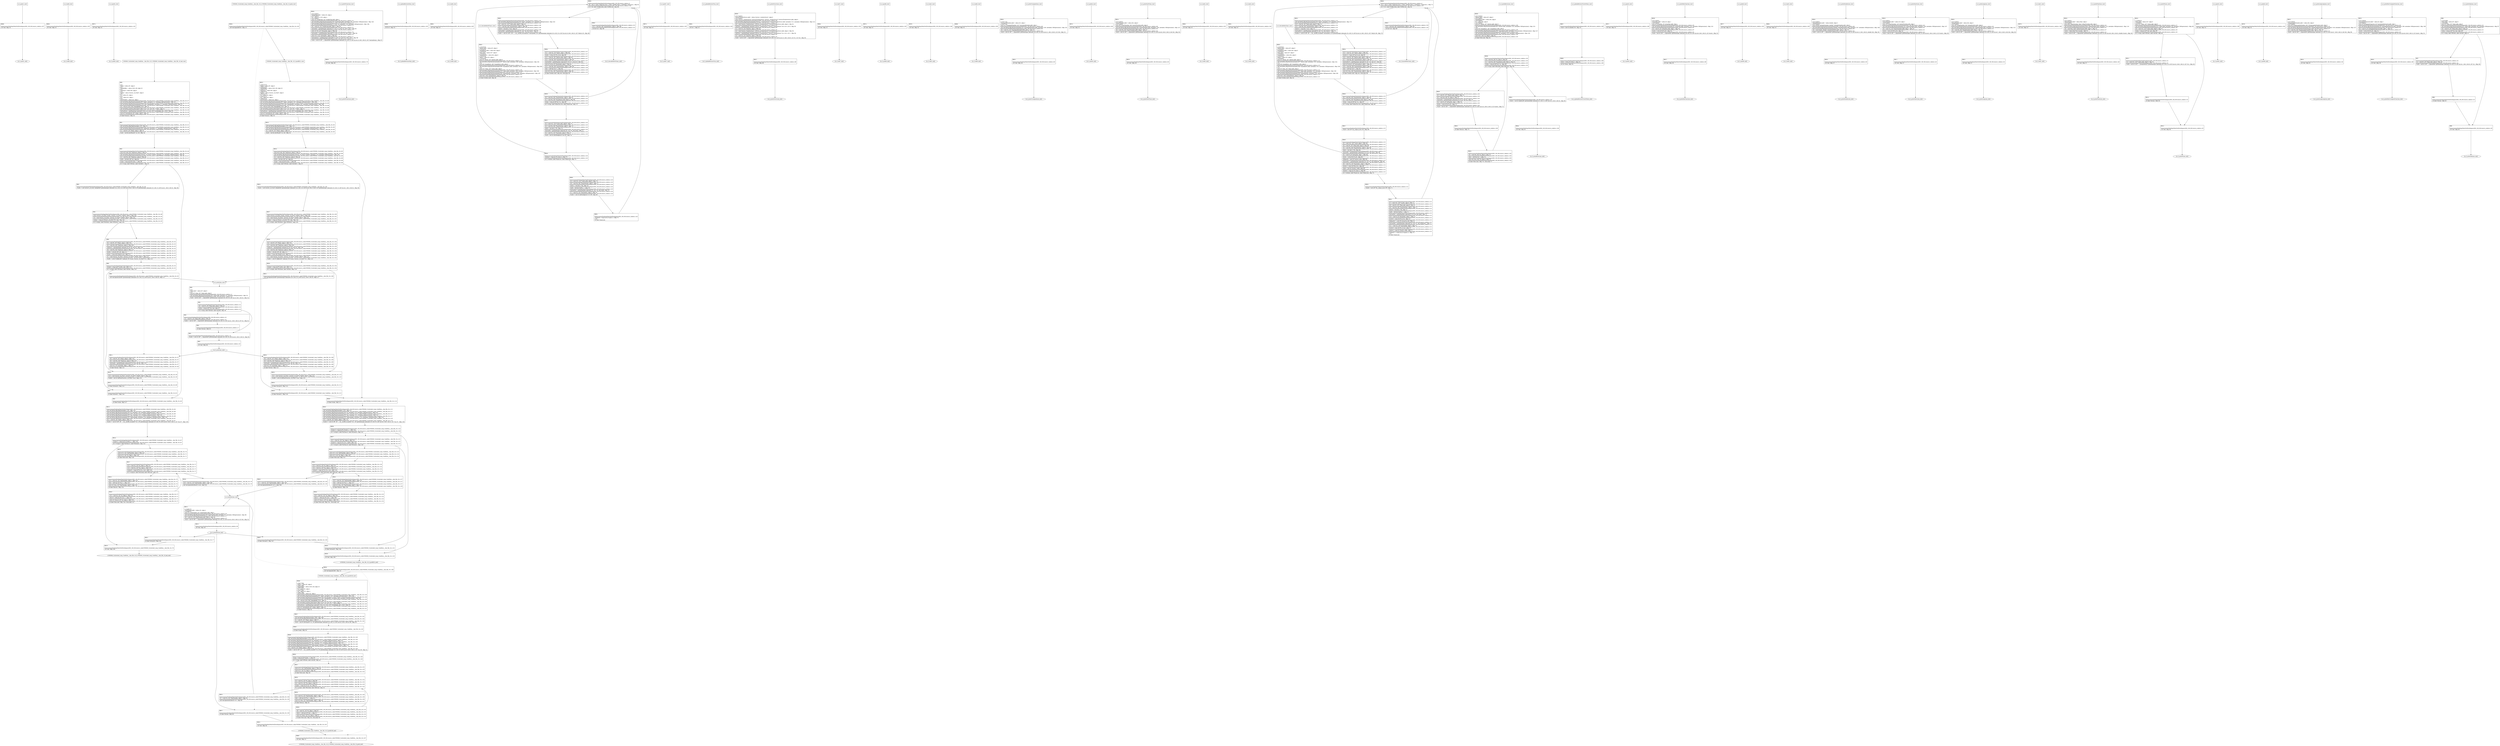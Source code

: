 digraph "icfg graph" {
BBio_ll_good1_end [label="{io_ll_good1_end}"];
BBio_ll_bad6_end [label="{io_ll_bad6_end}"];
BBio_ll_good5_end [label="{io_ll_good5_end}"];
BBCWE606_Unchecked_Loop_Condition__char_file_18_ll_CWE606_Unchecked_Loop_Condition__char_file_18_bad_end [label="{CWE606_Unchecked_Loop_Condition__char_file_18_ll_CWE606_Unchecked_Loop_Condition__char_file_18_bad_end}"];
BBio_ll_printWcharLine_end [label="{io_ll_printWcharLine_end}"];
BBCWE606_Unchecked_Loop_Condition__char_file_18_ll_goodG2B_end [label="{CWE606_Unchecked_Loop_Condition__char_file_18_ll_goodG2B_end}"];
BBio_ll_globalReturnsFalse_end [label="{io_ll_globalReturnsFalse_end}"];
BBio_ll_bad8_end [label="{io_ll_bad8_end}"];
BBio_ll_decodeHexWChars_end [label="{io_ll_decodeHexWChars_end}"];
BBio_ll_good7_end [label="{io_ll_good7_end}"];
BBio_ll_globalReturnsTrue_end [label="{io_ll_globalReturnsTrue_end}"];
BBio_ll_printStructLine_end [label="{io_ll_printStructLine_end}"];
BBio_ll_bad7_end [label="{io_ll_bad7_end}"];
BBio_ll_good6_end [label="{io_ll_good6_end}"];
BBio_ll_bad2_end [label="{io_ll_bad2_end}"];
BBio_ll_bad9_end [label="{io_ll_bad9_end}"];
BBio_ll_printUnsignedLine_end [label="{io_ll_printUnsignedLine_end}"];
BBio_ll_good4_end [label="{io_ll_good4_end}"];
BBio_ll_printSizeTLine_end [label="{io_ll_printSizeTLine_end}"];
BBio_ll_bad5_end [label="{io_ll_bad5_end}"];
BBio_ll_printLine_end [label="{io_ll_printLine_end}"];
BBio_ll_bad4_end [label="{io_ll_bad4_end}"];
BBio_ll_decodeHexChars_end [label="{io_ll_decodeHexChars_end}"];
BBio_ll_printBytesLine_end [label="{io_ll_printBytesLine_end}"];
BBio_ll_globalReturnsTrueOrFalse_end [label="{io_ll_globalReturnsTrueOrFalse_end}"];
BBCWE606_Unchecked_Loop_Condition__char_file_18_ll_goodB2G_end [label="{CWE606_Unchecked_Loop_Condition__char_file_18_ll_goodB2G_end}"];
BBio_ll_good3_end [label="{io_ll_good3_end}"];
BBio_ll_printHexCharLine_end [label="{io_ll_printHexCharLine_end}"];
BBCWE606_Unchecked_Loop_Condition__char_file_18_ll_CWE606_Unchecked_Loop_Condition__char_file_18_good_end [label="{CWE606_Unchecked_Loop_Condition__char_file_18_ll_CWE606_Unchecked_Loop_Condition__char_file_18_good_end}"];
BBio_ll_good9_end [label="{io_ll_good9_end}"];
BBio_ll_bad3_end [label="{io_ll_bad3_end}"];
BBio_ll_printDoubleLine_end [label="{io_ll_printDoubleLine_end}"];
BBio_ll_printShortLine_end [label="{io_ll_printShortLine_end}"];
BBio_ll_printLongLine_end [label="{io_ll_printLongLine_end}"];
BBio_ll_bad1_end [label="{io_ll_bad1_end}"];
BBio_ll_printFloatLine_end [label="{io_ll_printFloatLine_end}"];
BBio_ll_printWLine_end [label="{io_ll_printWLine_end}"];
BBio_ll_good2_end [label="{io_ll_good2_end}"];
BBio_ll_printIntLine_end [label="{io_ll_printIntLine_end}"];
BBio_ll_good8_end [label="{io_ll_good8_end}"];
BBio_ll_printLongLongLine_end [label="{io_ll_printLongLongLine_end}"];
BBio_ll_printHexUnsignedCharLine_end [label="{io_ll_printHexUnsignedCharLine_end}"];
BBio_ll_printSinkLine_end [label="{io_ll_printSinkLine_end}"];
BBio_ll_good1_start [label="{io_ll_good1_start}", shape=record];
io_ll_good1BB69 [label="{BB69:\l\l/home/raoxue/Desktop/MemVerif/workspace/000_109_091/source_code/io.c:187\l
  ret void, !dbg !52\l
}", shape=record];
BBio_ll_bad6_start [label="{io_ll_bad6_start}", shape=record];
io_ll_bad6BB83 [label="{BB83:\l\l/home/raoxue/Desktop/MemVerif/workspace/000_109_091/source_code/io.c:203\l
  ret void, !dbg !52\l
}", shape=record];
BBio_ll_good5_start [label="{io_ll_good5_start}", shape=record];
io_ll_good5BB73 [label="{BB73:\l\l/home/raoxue/Desktop/MemVerif/workspace/000_109_091/source_code/io.c:191\l
  ret void, !dbg !52\l
}", shape=record];
BBCWE606_Unchecked_Loop_Condition__char_file_18_ll_CWE606_Unchecked_Loop_Condition__char_file_18_bad_start [label="{CWE606_Unchecked_Loop_Condition__char_file_18_ll_CWE606_Unchecked_Loop_Condition__char_file_18_bad_start}", shape=record];
CWE606_Unchecked_Loop_Condition__char_file_18_ll_CWE606_Unchecked_Loop_Condition__char_file_18_badBB0 [label="{BB0:\l\l/:415\l
  %data = alloca i8*, align 8\l
/:415\l
  %dataBuffer = alloca [100 x i8], align 16\l
/:415\l
  %dataLen = alloca i64, align 8\l
/:415\l
  %pFile = alloca %struct._IO_FILE*, align 8\l
/:415\l
  %i = alloca i32, align 4\l
/:415\l
  %n = alloca i32, align 4\l
/:415\l
  %intVariable = alloca i32, align 4\l
/home/raoxue/Desktop/MemVerif/workspace/000_109_091/source_code/CWE606_Unchecked_Loop_Condition__char_file_18.c:37\l
  call void @llvm.dbg.declare(metadata i8** %data, metadata !13, metadata !DIExpression()), !dbg !16\l
/home/raoxue/Desktop/MemVerif/workspace/000_109_091/source_code/CWE606_Unchecked_Loop_Condition__char_file_18.c:38\l
  call void @llvm.dbg.declare(metadata [100 x i8]* %dataBuffer, metadata !17, metadata !DIExpression()), !dbg !21\l
/home/raoxue/Desktop/MemVerif/workspace/000_109_091/source_code/CWE606_Unchecked_Loop_Condition__char_file_18.c:38\l
  %0 = bitcast [100 x i8]* %dataBuffer to i8*, !dbg !21\l
/home/raoxue/Desktop/MemVerif/workspace/000_109_091/source_code/CWE606_Unchecked_Loop_Condition__char_file_18.c:38\l
  call void @llvm.memset.p0i8.i64(i8* align 16 %0, i8 0, i64 100, i1 false), !dbg !21\l
/home/raoxue/Desktop/MemVerif/workspace/000_109_091/source_code/CWE606_Unchecked_Loop_Condition__char_file_18.c:39\l
  %arraydecay = getelementptr inbounds [100 x i8], [100 x i8]* %dataBuffer, i64 0, i64 0, !dbg !22\l
/home/raoxue/Desktop/MemVerif/workspace/000_109_091/source_code/CWE606_Unchecked_Loop_Condition__char_file_18.c:39\l
  store i8* %arraydecay, i8** %data, align 8, !dbg !23\l
/home/raoxue/Desktop/MemVerif/workspace/000_109_091/source_code/CWE606_Unchecked_Loop_Condition__char_file_18.c:40\l
  br label %source, !dbg !24\l
}", shape=record];
CWE606_Unchecked_Loop_Condition__char_file_18_ll_CWE606_Unchecked_Loop_Condition__char_file_18_badBB1 [label="{BB1:\l\l/home/raoxue/Desktop/MemVerif/workspace/000_109_091/source_code/CWE606_Unchecked_Loop_Condition__char_file_18.c:41\l
  call void @llvm.dbg.label(metadata !25), !dbg !26\l
/home/raoxue/Desktop/MemVerif/workspace/000_109_091/source_code/CWE606_Unchecked_Loop_Condition__char_file_18.c:44\l
  call void @llvm.dbg.declare(metadata i64* %dataLen, metadata !27, metadata !DIExpression()), !dbg !32\l
/home/raoxue/Desktop/MemVerif/workspace/000_109_091/source_code/CWE606_Unchecked_Loop_Condition__char_file_18.c:44\l
  %1 = load i8*, i8** %data, align 8, !dbg !33\l
/home/raoxue/Desktop/MemVerif/workspace/000_109_091/source_code/CWE606_Unchecked_Loop_Condition__char_file_18.c:44\l
  %call = call i64 @strlen(i8* %1) #6, !dbg !34\l
}", shape=record];
CWE606_Unchecked_Loop_Condition__char_file_18_ll_CWE606_Unchecked_Loop_Condition__char_file_18_badBB1 [label="{BB1:\l\l/home/raoxue/Desktop/MemVerif/workspace/000_109_091/source_code/CWE606_Unchecked_Loop_Condition__char_file_18.c:41\l
  call void @llvm.dbg.label(metadata !25), !dbg !26\l
/home/raoxue/Desktop/MemVerif/workspace/000_109_091/source_code/CWE606_Unchecked_Loop_Condition__char_file_18.c:44\l
  call void @llvm.dbg.declare(metadata i64* %dataLen, metadata !27, metadata !DIExpression()), !dbg !32\l
/home/raoxue/Desktop/MemVerif/workspace/000_109_091/source_code/CWE606_Unchecked_Loop_Condition__char_file_18.c:44\l
  %1 = load i8*, i8** %data, align 8, !dbg !33\l
/home/raoxue/Desktop/MemVerif/workspace/000_109_091/source_code/CWE606_Unchecked_Loop_Condition__char_file_18.c:44\l
  %call = call i64 @strlen(i8* %1) #6, !dbg !34\l
}", shape=record];
CWE606_Unchecked_Loop_Condition__char_file_18_ll_CWE606_Unchecked_Loop_Condition__char_file_18_badBB2 [label="{BB2:\l\l/home/raoxue/Desktop/MemVerif/workspace/000_109_091/source_code/CWE606_Unchecked_Loop_Condition__char_file_18.c:44\l
  store i64 %call, i64* %dataLen, align 8, !dbg !32\l
/home/raoxue/Desktop/MemVerif/workspace/000_109_091/source_code/CWE606_Unchecked_Loop_Condition__char_file_18.c:45\l
  call void @llvm.dbg.declare(metadata %struct._IO_FILE** %pFile, metadata !35, metadata !DIExpression()), !dbg !92\l
/home/raoxue/Desktop/MemVerif/workspace/000_109_091/source_code/CWE606_Unchecked_Loop_Condition__char_file_18.c:47\l
  %2 = load i64, i64* %dataLen, align 8, !dbg !93\l
/home/raoxue/Desktop/MemVerif/workspace/000_109_091/source_code/CWE606_Unchecked_Loop_Condition__char_file_18.c:47\l
  %sub = sub i64 100, %2, !dbg !95\l
/home/raoxue/Desktop/MemVerif/workspace/000_109_091/source_code/CWE606_Unchecked_Loop_Condition__char_file_18.c:47\l
  %cmp = icmp ugt i64 %sub, 1, !dbg !96\l
/home/raoxue/Desktop/MemVerif/workspace/000_109_091/source_code/CWE606_Unchecked_Loop_Condition__char_file_18.c:47\l
  br i1 %cmp, label %if.then, label %if.end11, !dbg !97\l
}", shape=record];
CWE606_Unchecked_Loop_Condition__char_file_18_ll_CWE606_Unchecked_Loop_Condition__char_file_18_badBB3 [label="{BB3:\l\l/home/raoxue/Desktop/MemVerif/workspace/000_109_091/source_code/CWE606_Unchecked_Loop_Condition__char_file_18.c:49\l
  %call1 = call %struct._IO_FILE* @fopen(i8* getelementptr inbounds ([14 x i8], [14 x i8]* @.str, i64 0, i64 0), i8* getelementptr inbounds ([2 x i8], [2 x i8]* @.str.1, i64 0, i64 0)), !dbg !98\l
}", shape=record];
CWE606_Unchecked_Loop_Condition__char_file_18_ll_CWE606_Unchecked_Loop_Condition__char_file_18_badBB3 [label="{BB3:\l\l/home/raoxue/Desktop/MemVerif/workspace/000_109_091/source_code/CWE606_Unchecked_Loop_Condition__char_file_18.c:49\l
  %call1 = call %struct._IO_FILE* @fopen(i8* getelementptr inbounds ([14 x i8], [14 x i8]* @.str, i64 0, i64 0), i8* getelementptr inbounds ([2 x i8], [2 x i8]* @.str.1, i64 0, i64 0)), !dbg !98\l
}", shape=record];
CWE606_Unchecked_Loop_Condition__char_file_18_ll_CWE606_Unchecked_Loop_Condition__char_file_18_badBB5 [label="{BB5:\l\l/home/raoxue/Desktop/MemVerif/workspace/000_109_091/source_code/CWE606_Unchecked_Loop_Condition__char_file_18.c:49\l
  store %struct._IO_FILE* %call1, %struct._IO_FILE** %pFile, align 8, !dbg !100\l
/home/raoxue/Desktop/MemVerif/workspace/000_109_091/source_code/CWE606_Unchecked_Loop_Condition__char_file_18.c:50\l
  %3 = load %struct._IO_FILE*, %struct._IO_FILE** %pFile, align 8, !dbg !101\l
/home/raoxue/Desktop/MemVerif/workspace/000_109_091/source_code/CWE606_Unchecked_Loop_Condition__char_file_18.c:50\l
  %cmp2 = icmp ne %struct._IO_FILE* %3, null, !dbg !103\l
/home/raoxue/Desktop/MemVerif/workspace/000_109_091/source_code/CWE606_Unchecked_Loop_Condition__char_file_18.c:50\l
  br i1 %cmp2, label %if.then3, label %if.end10, !dbg !104\l
}", shape=record];
CWE606_Unchecked_Loop_Condition__char_file_18_ll_CWE606_Unchecked_Loop_Condition__char_file_18_badBB6 [label="{BB6:\l\l/home/raoxue/Desktop/MemVerif/workspace/000_109_091/source_code/CWE606_Unchecked_Loop_Condition__char_file_18.c:53\l
  %4 = load i8*, i8** %data, align 8, !dbg !105\l
/home/raoxue/Desktop/MemVerif/workspace/000_109_091/source_code/CWE606_Unchecked_Loop_Condition__char_file_18.c:53\l
  %5 = load i64, i64* %dataLen, align 8, !dbg !108\l
/home/raoxue/Desktop/MemVerif/workspace/000_109_091/source_code/CWE606_Unchecked_Loop_Condition__char_file_18.c:53\l
  %add.ptr = getelementptr inbounds i8, i8* %4, i64 %5, !dbg !109\l
/home/raoxue/Desktop/MemVerif/workspace/000_109_091/source_code/CWE606_Unchecked_Loop_Condition__char_file_18.c:53\l
  %6 = load i64, i64* %dataLen, align 8, !dbg !110\l
/home/raoxue/Desktop/MemVerif/workspace/000_109_091/source_code/CWE606_Unchecked_Loop_Condition__char_file_18.c:53\l
  %sub4 = sub i64 100, %6, !dbg !111\l
/home/raoxue/Desktop/MemVerif/workspace/000_109_091/source_code/CWE606_Unchecked_Loop_Condition__char_file_18.c:53\l
  %conv = trunc i64 %sub4 to i32, !dbg !112\l
/home/raoxue/Desktop/MemVerif/workspace/000_109_091/source_code/CWE606_Unchecked_Loop_Condition__char_file_18.c:53\l
  %7 = load %struct._IO_FILE*, %struct._IO_FILE** %pFile, align 8, !dbg !113\l
/home/raoxue/Desktop/MemVerif/workspace/000_109_091/source_code/CWE606_Unchecked_Loop_Condition__char_file_18.c:53\l
  %call5 = call i8* @fgets(i8* %add.ptr, i32 %conv, %struct._IO_FILE* %7), !dbg !114\l
}", shape=record];
CWE606_Unchecked_Loop_Condition__char_file_18_ll_CWE606_Unchecked_Loop_Condition__char_file_18_badBB6 [label="{BB6:\l\l/home/raoxue/Desktop/MemVerif/workspace/000_109_091/source_code/CWE606_Unchecked_Loop_Condition__char_file_18.c:53\l
  %4 = load i8*, i8** %data, align 8, !dbg !105\l
/home/raoxue/Desktop/MemVerif/workspace/000_109_091/source_code/CWE606_Unchecked_Loop_Condition__char_file_18.c:53\l
  %5 = load i64, i64* %dataLen, align 8, !dbg !108\l
/home/raoxue/Desktop/MemVerif/workspace/000_109_091/source_code/CWE606_Unchecked_Loop_Condition__char_file_18.c:53\l
  %add.ptr = getelementptr inbounds i8, i8* %4, i64 %5, !dbg !109\l
/home/raoxue/Desktop/MemVerif/workspace/000_109_091/source_code/CWE606_Unchecked_Loop_Condition__char_file_18.c:53\l
  %6 = load i64, i64* %dataLen, align 8, !dbg !110\l
/home/raoxue/Desktop/MemVerif/workspace/000_109_091/source_code/CWE606_Unchecked_Loop_Condition__char_file_18.c:53\l
  %sub4 = sub i64 100, %6, !dbg !111\l
/home/raoxue/Desktop/MemVerif/workspace/000_109_091/source_code/CWE606_Unchecked_Loop_Condition__char_file_18.c:53\l
  %conv = trunc i64 %sub4 to i32, !dbg !112\l
/home/raoxue/Desktop/MemVerif/workspace/000_109_091/source_code/CWE606_Unchecked_Loop_Condition__char_file_18.c:53\l
  %7 = load %struct._IO_FILE*, %struct._IO_FILE** %pFile, align 8, !dbg !113\l
/home/raoxue/Desktop/MemVerif/workspace/000_109_091/source_code/CWE606_Unchecked_Loop_Condition__char_file_18.c:53\l
  %call5 = call i8* @fgets(i8* %add.ptr, i32 %conv, %struct._IO_FILE* %7), !dbg !114\l
}", shape=record];
CWE606_Unchecked_Loop_Condition__char_file_18_ll_CWE606_Unchecked_Loop_Condition__char_file_18_badBB8 [label="{BB8:\l\l/home/raoxue/Desktop/MemVerif/workspace/000_109_091/source_code/CWE606_Unchecked_Loop_Condition__char_file_18.c:53\l
  %cmp6 = icmp eq i8* %call5, null, !dbg !115\l
/home/raoxue/Desktop/MemVerif/workspace/000_109_091/source_code/CWE606_Unchecked_Loop_Condition__char_file_18.c:53\l
  br i1 %cmp6, label %if.then8, label %if.end, !dbg !116\l
}", shape=record];
CWE606_Unchecked_Loop_Condition__char_file_18_ll_CWE606_Unchecked_Loop_Condition__char_file_18_badBB9 [label="{BB9:\l\l/home/raoxue/Desktop/MemVerif/workspace/000_109_091/source_code/CWE606_Unchecked_Loop_Condition__char_file_18.c:55\l
  call void @printLine(i8* getelementptr inbounds ([15 x i8], [15 x i8]* @.str.2, i64 0, i64 0)), !dbg !117\l
}", shape=record];
CWE606_Unchecked_Loop_Condition__char_file_18_ll_CWE606_Unchecked_Loop_Condition__char_file_18_badBB9 [label="{BB9:\l\l/home/raoxue/Desktop/MemVerif/workspace/000_109_091/source_code/CWE606_Unchecked_Loop_Condition__char_file_18.c:55\l
  call void @printLine(i8* getelementptr inbounds ([15 x i8], [15 x i8]* @.str.2, i64 0, i64 0)), !dbg !117\l
}", shape=record];
CWE606_Unchecked_Loop_Condition__char_file_18_ll_CWE606_Unchecked_Loop_Condition__char_file_18_badBB11 [label="{BB11:\l\l/home/raoxue/Desktop/MemVerif/workspace/000_109_091/source_code/CWE606_Unchecked_Loop_Condition__char_file_18.c:57\l
  %8 = load i8*, i8** %data, align 8, !dbg !119\l
/home/raoxue/Desktop/MemVerif/workspace/000_109_091/source_code/CWE606_Unchecked_Loop_Condition__char_file_18.c:57\l
  %9 = load i64, i64* %dataLen, align 8, !dbg !120\l
/home/raoxue/Desktop/MemVerif/workspace/000_109_091/source_code/CWE606_Unchecked_Loop_Condition__char_file_18.c:57\l
  %arrayidx = getelementptr inbounds i8, i8* %8, i64 %9, !dbg !119\l
/home/raoxue/Desktop/MemVerif/workspace/000_109_091/source_code/CWE606_Unchecked_Loop_Condition__char_file_18.c:57\l
  store i8 0, i8* %arrayidx, align 1, !dbg !121\l
/home/raoxue/Desktop/MemVerif/workspace/000_109_091/source_code/CWE606_Unchecked_Loop_Condition__char_file_18.c:58\l
  br label %if.end, !dbg !122\l
}", shape=record];
CWE606_Unchecked_Loop_Condition__char_file_18_ll_CWE606_Unchecked_Loop_Condition__char_file_18_badBB10 [label="{BB10:\l\l/home/raoxue/Desktop/MemVerif/workspace/000_109_091/source_code/CWE606_Unchecked_Loop_Condition__char_file_18.c:59\l
  %10 = load %struct._IO_FILE*, %struct._IO_FILE** %pFile, align 8, !dbg !123\l
/home/raoxue/Desktop/MemVerif/workspace/000_109_091/source_code/CWE606_Unchecked_Loop_Condition__char_file_18.c:59\l
  %call9 = call i32 @fclose(%struct._IO_FILE* %10), !dbg !124\l
}", shape=record];
CWE606_Unchecked_Loop_Condition__char_file_18_ll_CWE606_Unchecked_Loop_Condition__char_file_18_badBB10 [label="{BB10:\l\l/home/raoxue/Desktop/MemVerif/workspace/000_109_091/source_code/CWE606_Unchecked_Loop_Condition__char_file_18.c:59\l
  %10 = load %struct._IO_FILE*, %struct._IO_FILE** %pFile, align 8, !dbg !123\l
/home/raoxue/Desktop/MemVerif/workspace/000_109_091/source_code/CWE606_Unchecked_Loop_Condition__char_file_18.c:59\l
  %call9 = call i32 @fclose(%struct._IO_FILE* %10), !dbg !124\l
}", shape=record];
CWE606_Unchecked_Loop_Condition__char_file_18_ll_CWE606_Unchecked_Loop_Condition__char_file_18_badBB12 [label="{BB12:\l\l/home/raoxue/Desktop/MemVerif/workspace/000_109_091/source_code/CWE606_Unchecked_Loop_Condition__char_file_18.c:60\l
  br label %if.end10, !dbg !125\l
}", shape=record];
CWE606_Unchecked_Loop_Condition__char_file_18_ll_CWE606_Unchecked_Loop_Condition__char_file_18_badBB7 [label="{BB7:\l\l/home/raoxue/Desktop/MemVerif/workspace/000_109_091/source_code/CWE606_Unchecked_Loop_Condition__char_file_18.c:61\l
  br label %if.end11, !dbg !126\l
}", shape=record];
CWE606_Unchecked_Loop_Condition__char_file_18_ll_CWE606_Unchecked_Loop_Condition__char_file_18_badBB4 [label="{BB4:\l\l/home/raoxue/Desktop/MemVerif/workspace/000_109_091/source_code/CWE606_Unchecked_Loop_Condition__char_file_18.c:63\l
  br label %sink, !dbg !127\l
}", shape=record];
CWE606_Unchecked_Loop_Condition__char_file_18_ll_CWE606_Unchecked_Loop_Condition__char_file_18_badBB13 [label="{BB13:\l\l/home/raoxue/Desktop/MemVerif/workspace/000_109_091/source_code/CWE606_Unchecked_Loop_Condition__char_file_18.c:64\l
  call void @llvm.dbg.label(metadata !128), !dbg !129\l
/home/raoxue/Desktop/MemVerif/workspace/000_109_091/source_code/CWE606_Unchecked_Loop_Condition__char_file_18.c:66\l
  call void @llvm.dbg.declare(metadata i32* %i, metadata !130, metadata !DIExpression()), !dbg !132\l
/home/raoxue/Desktop/MemVerif/workspace/000_109_091/source_code/CWE606_Unchecked_Loop_Condition__char_file_18.c:66\l
  call void @llvm.dbg.declare(metadata i32* %n, metadata !133, metadata !DIExpression()), !dbg !134\l
/home/raoxue/Desktop/MemVerif/workspace/000_109_091/source_code/CWE606_Unchecked_Loop_Condition__char_file_18.c:66\l
  call void @llvm.dbg.declare(metadata i32* %intVariable, metadata !135, metadata !DIExpression()), !dbg !136\l
/home/raoxue/Desktop/MemVerif/workspace/000_109_091/source_code/CWE606_Unchecked_Loop_Condition__char_file_18.c:67\l
  %11 = load i8*, i8** %data, align 8, !dbg !137\l
/home/raoxue/Desktop/MemVerif/workspace/000_109_091/source_code/CWE606_Unchecked_Loop_Condition__char_file_18.c:67\l
  %call12 = call i32 (i8*, i8*, ...) @__isoc99_sscanf(i8* %11, i8* getelementptr inbounds ([3 x i8], [3 x i8]* @.str.3, i64 0, i64 0), i32* %n) #7, !dbg !139\l
}", shape=record];
CWE606_Unchecked_Loop_Condition__char_file_18_ll_CWE606_Unchecked_Loop_Condition__char_file_18_badBB13 [label="{BB13:\l\l/home/raoxue/Desktop/MemVerif/workspace/000_109_091/source_code/CWE606_Unchecked_Loop_Condition__char_file_18.c:64\l
  call void @llvm.dbg.label(metadata !128), !dbg !129\l
/home/raoxue/Desktop/MemVerif/workspace/000_109_091/source_code/CWE606_Unchecked_Loop_Condition__char_file_18.c:66\l
  call void @llvm.dbg.declare(metadata i32* %i, metadata !130, metadata !DIExpression()), !dbg !132\l
/home/raoxue/Desktop/MemVerif/workspace/000_109_091/source_code/CWE606_Unchecked_Loop_Condition__char_file_18.c:66\l
  call void @llvm.dbg.declare(metadata i32* %n, metadata !133, metadata !DIExpression()), !dbg !134\l
/home/raoxue/Desktop/MemVerif/workspace/000_109_091/source_code/CWE606_Unchecked_Loop_Condition__char_file_18.c:66\l
  call void @llvm.dbg.declare(metadata i32* %intVariable, metadata !135, metadata !DIExpression()), !dbg !136\l
/home/raoxue/Desktop/MemVerif/workspace/000_109_091/source_code/CWE606_Unchecked_Loop_Condition__char_file_18.c:67\l
  %11 = load i8*, i8** %data, align 8, !dbg !137\l
/home/raoxue/Desktop/MemVerif/workspace/000_109_091/source_code/CWE606_Unchecked_Loop_Condition__char_file_18.c:67\l
  %call12 = call i32 (i8*, i8*, ...) @__isoc99_sscanf(i8* %11, i8* getelementptr inbounds ([3 x i8], [3 x i8]* @.str.3, i64 0, i64 0), i32* %n) #7, !dbg !139\l
}", shape=record];
CWE606_Unchecked_Loop_Condition__char_file_18_ll_CWE606_Unchecked_Loop_Condition__char_file_18_badBB14 [label="{BB14:\l\l/home/raoxue/Desktop/MemVerif/workspace/000_109_091/source_code/CWE606_Unchecked_Loop_Condition__char_file_18.c:67\l
  %cmp13 = icmp eq i32 %call12, 1, !dbg !140\l
/home/raoxue/Desktop/MemVerif/workspace/000_109_091/source_code/CWE606_Unchecked_Loop_Condition__char_file_18.c:67\l
  br i1 %cmp13, label %if.then15, label %if.end19, !dbg !141\l
}", shape=record];
CWE606_Unchecked_Loop_Condition__char_file_18_ll_CWE606_Unchecked_Loop_Condition__char_file_18_badBB15 [label="{BB15:\l\l/home/raoxue/Desktop/MemVerif/workspace/000_109_091/source_code/CWE606_Unchecked_Loop_Condition__char_file_18.c:70\l
  store i32 0, i32* %intVariable, align 4, !dbg !142\l
/home/raoxue/Desktop/MemVerif/workspace/000_109_091/source_code/CWE606_Unchecked_Loop_Condition__char_file_18.c:71\l
  store i32 0, i32* %i, align 4, !dbg !144\l
/home/raoxue/Desktop/MemVerif/workspace/000_109_091/source_code/CWE606_Unchecked_Loop_Condition__char_file_18.c:71\l
  br label %for.cond, !dbg !146\l
}", shape=record];
CWE606_Unchecked_Loop_Condition__char_file_18_ll_CWE606_Unchecked_Loop_Condition__char_file_18_badBB17 [label="{BB17:\l\l/home/raoxue/Desktop/MemVerif/workspace/000_109_091/source_code/CWE606_Unchecked_Loop_Condition__char_file_18.c:71\l
  %12 = load i32, i32* %i, align 4, !dbg !147\l
/home/raoxue/Desktop/MemVerif/workspace/000_109_091/source_code/CWE606_Unchecked_Loop_Condition__char_file_18.c:71\l
  %13 = load i32, i32* %n, align 4, !dbg !149\l
/home/raoxue/Desktop/MemVerif/workspace/000_109_091/source_code/CWE606_Unchecked_Loop_Condition__char_file_18.c:71\l
  %cmp16 = icmp slt i32 %12, %13, !dbg !150\l
/home/raoxue/Desktop/MemVerif/workspace/000_109_091/source_code/CWE606_Unchecked_Loop_Condition__char_file_18.c:71\l
  br i1 %cmp16, label %for.body, label %for.end, !dbg !151\l
}", shape=record];
CWE606_Unchecked_Loop_Condition__char_file_18_ll_CWE606_Unchecked_Loop_Condition__char_file_18_badBB18 [label="{BB18:\l\l/home/raoxue/Desktop/MemVerif/workspace/000_109_091/source_code/CWE606_Unchecked_Loop_Condition__char_file_18.c:74\l
  %14 = load i32, i32* %intVariable, align 4, !dbg !152\l
/home/raoxue/Desktop/MemVerif/workspace/000_109_091/source_code/CWE606_Unchecked_Loop_Condition__char_file_18.c:74\l
  %inc = add nsw i32 %14, 1, !dbg !152\l
/home/raoxue/Desktop/MemVerif/workspace/000_109_091/source_code/CWE606_Unchecked_Loop_Condition__char_file_18.c:74\l
  store i32 %inc, i32* %intVariable, align 4, !dbg !152\l
/home/raoxue/Desktop/MemVerif/workspace/000_109_091/source_code/CWE606_Unchecked_Loop_Condition__char_file_18.c:75\l
  br label %for.inc, !dbg !154\l
}", shape=record];
CWE606_Unchecked_Loop_Condition__char_file_18_ll_CWE606_Unchecked_Loop_Condition__char_file_18_badBB20 [label="{BB20:\l\l/home/raoxue/Desktop/MemVerif/workspace/000_109_091/source_code/CWE606_Unchecked_Loop_Condition__char_file_18.c:71\l
  %15 = load i32, i32* %i, align 4, !dbg !155\l
/home/raoxue/Desktop/MemVerif/workspace/000_109_091/source_code/CWE606_Unchecked_Loop_Condition__char_file_18.c:71\l
  %inc18 = add nsw i32 %15, 1, !dbg !155\l
/home/raoxue/Desktop/MemVerif/workspace/000_109_091/source_code/CWE606_Unchecked_Loop_Condition__char_file_18.c:71\l
  store i32 %inc18, i32* %i, align 4, !dbg !155\l
/home/raoxue/Desktop/MemVerif/workspace/000_109_091/source_code/CWE606_Unchecked_Loop_Condition__char_file_18.c:71\l
  br label %for.cond, !dbg !156, !llvm.loop !157\l
}", shape=record];
CWE606_Unchecked_Loop_Condition__char_file_18_ll_CWE606_Unchecked_Loop_Condition__char_file_18_badBB19 [label="{BB19:\l\l/home/raoxue/Desktop/MemVerif/workspace/000_109_091/source_code/CWE606_Unchecked_Loop_Condition__char_file_18.c:76\l
  %16 = load i32, i32* %intVariable, align 4, !dbg !160\l
/home/raoxue/Desktop/MemVerif/workspace/000_109_091/source_code/CWE606_Unchecked_Loop_Condition__char_file_18.c:76\l
  call void @printIntLine(i32 %16), !dbg !161\l
}", shape=record];
CWE606_Unchecked_Loop_Condition__char_file_18_ll_CWE606_Unchecked_Loop_Condition__char_file_18_badBB19 [label="{BB19:\l\l/home/raoxue/Desktop/MemVerif/workspace/000_109_091/source_code/CWE606_Unchecked_Loop_Condition__char_file_18.c:76\l
  %16 = load i32, i32* %intVariable, align 4, !dbg !160\l
/home/raoxue/Desktop/MemVerif/workspace/000_109_091/source_code/CWE606_Unchecked_Loop_Condition__char_file_18.c:76\l
  call void @printIntLine(i32 %16), !dbg !161\l
}", shape=record];
CWE606_Unchecked_Loop_Condition__char_file_18_ll_CWE606_Unchecked_Loop_Condition__char_file_18_badBB21 [label="{BB21:\l\l/home/raoxue/Desktop/MemVerif/workspace/000_109_091/source_code/CWE606_Unchecked_Loop_Condition__char_file_18.c:77\l
  br label %if.end19, !dbg !162\l
}", shape=record];
CWE606_Unchecked_Loop_Condition__char_file_18_ll_CWE606_Unchecked_Loop_Condition__char_file_18_badBB16 [label="{BB16:\l\l/home/raoxue/Desktop/MemVerif/workspace/000_109_091/source_code/CWE606_Unchecked_Loop_Condition__char_file_18.c:79\l
  ret void, !dbg !163\l
}", shape=record];
BBio_ll_printWcharLine_start [label="{io_ll_printWcharLine_start}", shape=record];
io_ll_printWcharLineBB28 [label="{BB28:\l\l/:3257548032\l
  %wideChar.addr = alloca i32, align 4\l
/:3257548032\l
  %s = alloca [2 x i32], align 4\l
/:3257548032\l
  store i32 %wideChar, i32* %wideChar.addr, align 4\l
/home/raoxue/Desktop/MemVerif/workspace/000_109_091/source_code/io.c:70\l
  call void @llvm.dbg.declare(metadata i32* %wideChar.addr, metadata !162, metadata !DIExpression()), !dbg !163\l
/home/raoxue/Desktop/MemVerif/workspace/000_109_091/source_code/io.c:74\l
  call void @llvm.dbg.declare(metadata [2 x i32]* %s, metadata !164, metadata !DIExpression()), !dbg !168\l
/home/raoxue/Desktop/MemVerif/workspace/000_109_091/source_code/io.c:75\l
  %0 = load i32, i32* %wideChar.addr, align 4, !dbg !61\l
/home/raoxue/Desktop/MemVerif/workspace/000_109_091/source_code/io.c:75\l
  %arrayidx = getelementptr inbounds [2 x i32], [2 x i32]* %s, i64 0, i64 0, !dbg !62\l
/home/raoxue/Desktop/MemVerif/workspace/000_109_091/source_code/io.c:75\l
  store i32 %0, i32* %arrayidx, align 4, !dbg !63\l
/home/raoxue/Desktop/MemVerif/workspace/000_109_091/source_code/io.c:76\l
  %arrayidx1 = getelementptr inbounds [2 x i32], [2 x i32]* %s, i64 0, i64 1, !dbg !64\l
/home/raoxue/Desktop/MemVerif/workspace/000_109_091/source_code/io.c:76\l
  store i32 0, i32* %arrayidx1, align 4, !dbg !65\l
/home/raoxue/Desktop/MemVerif/workspace/000_109_091/source_code/io.c:77\l
  %arraydecay = getelementptr inbounds [2 x i32], [2 x i32]* %s, i64 0, i64 0, !dbg !66\l
/home/raoxue/Desktop/MemVerif/workspace/000_109_091/source_code/io.c:77\l
  %call = call i32 (i8*, ...) @printf(i8* getelementptr inbounds ([5 x i8], [5 x i8]* @.str.10, i64 0, i64 0), i32* %arraydecay), !dbg !67\l
}", shape=record];
io_ll_printWcharLineBB28 [label="{BB28:\l\l/:3257548032\l
  %wideChar.addr = alloca i32, align 4\l
/:3257548032\l
  %s = alloca [2 x i32], align 4\l
/:3257548032\l
  store i32 %wideChar, i32* %wideChar.addr, align 4\l
/home/raoxue/Desktop/MemVerif/workspace/000_109_091/source_code/io.c:70\l
  call void @llvm.dbg.declare(metadata i32* %wideChar.addr, metadata !162, metadata !DIExpression()), !dbg !163\l
/home/raoxue/Desktop/MemVerif/workspace/000_109_091/source_code/io.c:74\l
  call void @llvm.dbg.declare(metadata [2 x i32]* %s, metadata !164, metadata !DIExpression()), !dbg !168\l
/home/raoxue/Desktop/MemVerif/workspace/000_109_091/source_code/io.c:75\l
  %0 = load i32, i32* %wideChar.addr, align 4, !dbg !61\l
/home/raoxue/Desktop/MemVerif/workspace/000_109_091/source_code/io.c:75\l
  %arrayidx = getelementptr inbounds [2 x i32], [2 x i32]* %s, i64 0, i64 0, !dbg !62\l
/home/raoxue/Desktop/MemVerif/workspace/000_109_091/source_code/io.c:75\l
  store i32 %0, i32* %arrayidx, align 4, !dbg !63\l
/home/raoxue/Desktop/MemVerif/workspace/000_109_091/source_code/io.c:76\l
  %arrayidx1 = getelementptr inbounds [2 x i32], [2 x i32]* %s, i64 0, i64 1, !dbg !64\l
/home/raoxue/Desktop/MemVerif/workspace/000_109_091/source_code/io.c:76\l
  store i32 0, i32* %arrayidx1, align 4, !dbg !65\l
/home/raoxue/Desktop/MemVerif/workspace/000_109_091/source_code/io.c:77\l
  %arraydecay = getelementptr inbounds [2 x i32], [2 x i32]* %s, i64 0, i64 0, !dbg !66\l
/home/raoxue/Desktop/MemVerif/workspace/000_109_091/source_code/io.c:77\l
  %call = call i32 (i8*, ...) @printf(i8* getelementptr inbounds ([5 x i8], [5 x i8]* @.str.10, i64 0, i64 0), i32* %arraydecay), !dbg !67\l
}", shape=record];
io_ll_printWcharLineBB29 [label="{BB29:\l\l/home/raoxue/Desktop/MemVerif/workspace/000_109_091/source_code/io.c:78\l
  ret void, !dbg !68\l
}", shape=record];
BBCWE606_Unchecked_Loop_Condition__char_file_18_ll_goodG2B_start [label="{CWE606_Unchecked_Loop_Condition__char_file_18_ll_goodG2B_start}", shape=record];
CWE606_Unchecked_Loop_Condition__char_file_18_ll_goodG2BBB46 [label="{BB46:\l\l/:108477984\l
  %data = alloca i8*, align 8\l
/:108477984\l
  %dataBuffer = alloca [100 x i8], align 16\l
/:108477984\l
  %i = alloca i32, align 4\l
/:108477984\l
  %n = alloca i32, align 4\l
/:108477984\l
  %intVariable = alloca i32, align 4\l
/home/raoxue/Desktop/MemVerif/workspace/000_109_091/source_code/CWE606_Unchecked_Loop_Condition__char_file_18.c:138\l
  call void @llvm.dbg.declare(metadata i8** %data, metadata !258, metadata !DIExpression()), !dbg !259\l
/home/raoxue/Desktop/MemVerif/workspace/000_109_091/source_code/CWE606_Unchecked_Loop_Condition__char_file_18.c:139\l
  call void @llvm.dbg.declare(metadata [100 x i8]* %dataBuffer, metadata !260, metadata !DIExpression()), !dbg !261\l
/home/raoxue/Desktop/MemVerif/workspace/000_109_091/source_code/CWE606_Unchecked_Loop_Condition__char_file_18.c:139\l
  %0 = bitcast [100 x i8]* %dataBuffer to i8*, !dbg !21\l
/home/raoxue/Desktop/MemVerif/workspace/000_109_091/source_code/CWE606_Unchecked_Loop_Condition__char_file_18.c:139\l
  call void @llvm.memset.p0i8.i64(i8* align 16 %0, i8 0, i64 100, i1 false), !dbg !21\l
/home/raoxue/Desktop/MemVerif/workspace/000_109_091/source_code/CWE606_Unchecked_Loop_Condition__char_file_18.c:140\l
  %arraydecay = getelementptr inbounds [100 x i8], [100 x i8]* %dataBuffer, i64 0, i64 0, !dbg !22\l
/home/raoxue/Desktop/MemVerif/workspace/000_109_091/source_code/CWE606_Unchecked_Loop_Condition__char_file_18.c:140\l
  store i8* %arraydecay, i8** %data, align 8, !dbg !23\l
/home/raoxue/Desktop/MemVerif/workspace/000_109_091/source_code/CWE606_Unchecked_Loop_Condition__char_file_18.c:141\l
  br label %source, !dbg !24\l
}", shape=record];
CWE606_Unchecked_Loop_Condition__char_file_18_ll_goodG2BBB47 [label="{BB47:\l\l/home/raoxue/Desktop/MemVerif/workspace/000_109_091/source_code/CWE606_Unchecked_Loop_Condition__char_file_18.c:142\l
  call void @llvm.dbg.label(metadata !265), !dbg !266\l
/home/raoxue/Desktop/MemVerif/workspace/000_109_091/source_code/CWE606_Unchecked_Loop_Condition__char_file_18.c:144\l
  %1 = load i8*, i8** %data, align 8, !dbg !27\l
/home/raoxue/Desktop/MemVerif/workspace/000_109_091/source_code/CWE606_Unchecked_Loop_Condition__char_file_18.c:144\l
  %call = call i8* @strcpy(i8* %1, i8* getelementptr inbounds ([3 x i8], [3 x i8]* @.str.4, i64 0, i64 0)) #6, !dbg !28\l
}", shape=record];
CWE606_Unchecked_Loop_Condition__char_file_18_ll_goodG2BBB47 [label="{BB47:\l\l/home/raoxue/Desktop/MemVerif/workspace/000_109_091/source_code/CWE606_Unchecked_Loop_Condition__char_file_18.c:142\l
  call void @llvm.dbg.label(metadata !265), !dbg !266\l
/home/raoxue/Desktop/MemVerif/workspace/000_109_091/source_code/CWE606_Unchecked_Loop_Condition__char_file_18.c:144\l
  %1 = load i8*, i8** %data, align 8, !dbg !27\l
/home/raoxue/Desktop/MemVerif/workspace/000_109_091/source_code/CWE606_Unchecked_Loop_Condition__char_file_18.c:144\l
  %call = call i8* @strcpy(i8* %1, i8* getelementptr inbounds ([3 x i8], [3 x i8]* @.str.4, i64 0, i64 0)) #6, !dbg !28\l
}", shape=record];
CWE606_Unchecked_Loop_Condition__char_file_18_ll_goodG2BBB48 [label="{BB48:\l\l/home/raoxue/Desktop/MemVerif/workspace/000_109_091/source_code/CWE606_Unchecked_Loop_Condition__char_file_18.c:145\l
  br label %sink, !dbg !29\l
}", shape=record];
CWE606_Unchecked_Loop_Condition__char_file_18_ll_goodG2BBB49 [label="{BB49:\l\l/home/raoxue/Desktop/MemVerif/workspace/000_109_091/source_code/CWE606_Unchecked_Loop_Condition__char_file_18.c:146\l
  call void @llvm.dbg.label(metadata !270), !dbg !271\l
/home/raoxue/Desktop/MemVerif/workspace/000_109_091/source_code/CWE606_Unchecked_Loop_Condition__char_file_18.c:148\l
  call void @llvm.dbg.declare(metadata i32* %i, metadata !272, metadata !DIExpression()), !dbg !274\l
/home/raoxue/Desktop/MemVerif/workspace/000_109_091/source_code/CWE606_Unchecked_Loop_Condition__char_file_18.c:148\l
  call void @llvm.dbg.declare(metadata i32* %n, metadata !275, metadata !DIExpression()), !dbg !276\l
/home/raoxue/Desktop/MemVerif/workspace/000_109_091/source_code/CWE606_Unchecked_Loop_Condition__char_file_18.c:148\l
  call void @llvm.dbg.declare(metadata i32* %intVariable, metadata !277, metadata !DIExpression()), !dbg !278\l
/home/raoxue/Desktop/MemVerif/workspace/000_109_091/source_code/CWE606_Unchecked_Loop_Condition__char_file_18.c:149\l
  %2 = load i8*, i8** %data, align 8, !dbg !39\l
/home/raoxue/Desktop/MemVerif/workspace/000_109_091/source_code/CWE606_Unchecked_Loop_Condition__char_file_18.c:149\l
  %call1 = call i32 (i8*, i8*, ...) @__isoc99_sscanf(i8* %2, i8* getelementptr inbounds ([3 x i8], [3 x i8]* @.str.3, i64 0, i64 0), i32* %n) #6, !dbg !41\l
}", shape=record];
CWE606_Unchecked_Loop_Condition__char_file_18_ll_goodG2BBB49 [label="{BB49:\l\l/home/raoxue/Desktop/MemVerif/workspace/000_109_091/source_code/CWE606_Unchecked_Loop_Condition__char_file_18.c:146\l
  call void @llvm.dbg.label(metadata !270), !dbg !271\l
/home/raoxue/Desktop/MemVerif/workspace/000_109_091/source_code/CWE606_Unchecked_Loop_Condition__char_file_18.c:148\l
  call void @llvm.dbg.declare(metadata i32* %i, metadata !272, metadata !DIExpression()), !dbg !274\l
/home/raoxue/Desktop/MemVerif/workspace/000_109_091/source_code/CWE606_Unchecked_Loop_Condition__char_file_18.c:148\l
  call void @llvm.dbg.declare(metadata i32* %n, metadata !275, metadata !DIExpression()), !dbg !276\l
/home/raoxue/Desktop/MemVerif/workspace/000_109_091/source_code/CWE606_Unchecked_Loop_Condition__char_file_18.c:148\l
  call void @llvm.dbg.declare(metadata i32* %intVariable, metadata !277, metadata !DIExpression()), !dbg !278\l
/home/raoxue/Desktop/MemVerif/workspace/000_109_091/source_code/CWE606_Unchecked_Loop_Condition__char_file_18.c:149\l
  %2 = load i8*, i8** %data, align 8, !dbg !39\l
/home/raoxue/Desktop/MemVerif/workspace/000_109_091/source_code/CWE606_Unchecked_Loop_Condition__char_file_18.c:149\l
  %call1 = call i32 (i8*, i8*, ...) @__isoc99_sscanf(i8* %2, i8* getelementptr inbounds ([3 x i8], [3 x i8]* @.str.3, i64 0, i64 0), i32* %n) #6, !dbg !41\l
}", shape=record];
CWE606_Unchecked_Loop_Condition__char_file_18_ll_goodG2BBB50 [label="{BB50:\l\l/home/raoxue/Desktop/MemVerif/workspace/000_109_091/source_code/CWE606_Unchecked_Loop_Condition__char_file_18.c:149\l
  %cmp = icmp eq i32 %call1, 1, !dbg !42\l
/home/raoxue/Desktop/MemVerif/workspace/000_109_091/source_code/CWE606_Unchecked_Loop_Condition__char_file_18.c:149\l
  br i1 %cmp, label %if.then, label %if.end, !dbg !43\l
}", shape=record];
CWE606_Unchecked_Loop_Condition__char_file_18_ll_goodG2BBB51 [label="{BB51:\l\l/home/raoxue/Desktop/MemVerif/workspace/000_109_091/source_code/CWE606_Unchecked_Loop_Condition__char_file_18.c:152\l
  store i32 0, i32* %intVariable, align 4, !dbg !44\l
/home/raoxue/Desktop/MemVerif/workspace/000_109_091/source_code/CWE606_Unchecked_Loop_Condition__char_file_18.c:153\l
  store i32 0, i32* %i, align 4, !dbg !46\l
/home/raoxue/Desktop/MemVerif/workspace/000_109_091/source_code/CWE606_Unchecked_Loop_Condition__char_file_18.c:153\l
  br label %for.cond, !dbg !48\l
}", shape=record];
CWE606_Unchecked_Loop_Condition__char_file_18_ll_goodG2BBB53 [label="{BB53:\l\l/home/raoxue/Desktop/MemVerif/workspace/000_109_091/source_code/CWE606_Unchecked_Loop_Condition__char_file_18.c:153\l
  %3 = load i32, i32* %i, align 4, !dbg !49\l
/home/raoxue/Desktop/MemVerif/workspace/000_109_091/source_code/CWE606_Unchecked_Loop_Condition__char_file_18.c:153\l
  %4 = load i32, i32* %n, align 4, !dbg !51\l
/home/raoxue/Desktop/MemVerif/workspace/000_109_091/source_code/CWE606_Unchecked_Loop_Condition__char_file_18.c:153\l
  %cmp2 = icmp slt i32 %3, %4, !dbg !52\l
/home/raoxue/Desktop/MemVerif/workspace/000_109_091/source_code/CWE606_Unchecked_Loop_Condition__char_file_18.c:153\l
  br i1 %cmp2, label %for.body, label %for.end, !dbg !53\l
}", shape=record];
CWE606_Unchecked_Loop_Condition__char_file_18_ll_goodG2BBB54 [label="{BB54:\l\l/home/raoxue/Desktop/MemVerif/workspace/000_109_091/source_code/CWE606_Unchecked_Loop_Condition__char_file_18.c:156\l
  %5 = load i32, i32* %intVariable, align 4, !dbg !54\l
/home/raoxue/Desktop/MemVerif/workspace/000_109_091/source_code/CWE606_Unchecked_Loop_Condition__char_file_18.c:156\l
  %inc = add nsw i32 %5, 1, !dbg !54\l
/home/raoxue/Desktop/MemVerif/workspace/000_109_091/source_code/CWE606_Unchecked_Loop_Condition__char_file_18.c:156\l
  store i32 %inc, i32* %intVariable, align 4, !dbg !54\l
/home/raoxue/Desktop/MemVerif/workspace/000_109_091/source_code/CWE606_Unchecked_Loop_Condition__char_file_18.c:157\l
  br label %for.inc, !dbg !56\l
}", shape=record];
CWE606_Unchecked_Loop_Condition__char_file_18_ll_goodG2BBB56 [label="{BB56:\l\l/home/raoxue/Desktop/MemVerif/workspace/000_109_091/source_code/CWE606_Unchecked_Loop_Condition__char_file_18.c:153\l
  %6 = load i32, i32* %i, align 4, !dbg !57\l
/home/raoxue/Desktop/MemVerif/workspace/000_109_091/source_code/CWE606_Unchecked_Loop_Condition__char_file_18.c:153\l
  %inc3 = add nsw i32 %6, 1, !dbg !57\l
/home/raoxue/Desktop/MemVerif/workspace/000_109_091/source_code/CWE606_Unchecked_Loop_Condition__char_file_18.c:153\l
  store i32 %inc3, i32* %i, align 4, !dbg !57\l
/home/raoxue/Desktop/MemVerif/workspace/000_109_091/source_code/CWE606_Unchecked_Loop_Condition__char_file_18.c:153\l
  br label %for.cond, !dbg !58, !llvm.loop !59\l
}", shape=record];
CWE606_Unchecked_Loop_Condition__char_file_18_ll_goodG2BBB55 [label="{BB55:\l\l/home/raoxue/Desktop/MemVerif/workspace/000_109_091/source_code/CWE606_Unchecked_Loop_Condition__char_file_18.c:158\l
  %7 = load i32, i32* %intVariable, align 4, !dbg !62\l
/home/raoxue/Desktop/MemVerif/workspace/000_109_091/source_code/CWE606_Unchecked_Loop_Condition__char_file_18.c:158\l
  call void @printIntLine(i32 %7), !dbg !63\l
}", shape=record];
CWE606_Unchecked_Loop_Condition__char_file_18_ll_goodG2BBB55 [label="{BB55:\l\l/home/raoxue/Desktop/MemVerif/workspace/000_109_091/source_code/CWE606_Unchecked_Loop_Condition__char_file_18.c:158\l
  %7 = load i32, i32* %intVariable, align 4, !dbg !62\l
/home/raoxue/Desktop/MemVerif/workspace/000_109_091/source_code/CWE606_Unchecked_Loop_Condition__char_file_18.c:158\l
  call void @printIntLine(i32 %7), !dbg !63\l
}", shape=record];
CWE606_Unchecked_Loop_Condition__char_file_18_ll_goodG2BBB57 [label="{BB57:\l\l/home/raoxue/Desktop/MemVerif/workspace/000_109_091/source_code/CWE606_Unchecked_Loop_Condition__char_file_18.c:159\l
  br label %if.end, !dbg !64\l
}", shape=record];
CWE606_Unchecked_Loop_Condition__char_file_18_ll_goodG2BBB52 [label="{BB52:\l\l/home/raoxue/Desktop/MemVerif/workspace/000_109_091/source_code/CWE606_Unchecked_Loop_Condition__char_file_18.c:161\l
  ret void, !dbg !65\l
}", shape=record];
BBio_ll_globalReturnsFalse_start [label="{io_ll_globalReturnsFalse_start}", shape=record];
io_ll_globalReturnsFalseBB66 [label="{BB66:\l\l/home/raoxue/Desktop/MemVerif/workspace/000_109_091/source_code/io.c:163\l
  ret i32 0, !dbg !52\l
}", shape=record];
BBio_ll_bad8_start [label="{io_ll_bad8_start}", shape=record];
io_ll_bad8BB85 [label="{BB85:\l\l/home/raoxue/Desktop/MemVerif/workspace/000_109_091/source_code/io.c:205\l
  ret void, !dbg !52\l
}", shape=record];
BBio_ll_decodeHexWChars_start [label="{io_ll_decodeHexWChars_start}", shape=record];
io_ll_decodeHexWCharsBB55 [label="{BB55:\l\l/:110316104\l
  %bytes.addr = alloca i8*, align 8\l
/:110316104\l
  %numBytes.addr = alloca i64, align 8\l
/:110316104\l
  %hex.addr = alloca i32*, align 8\l
/:110316104\l
  %numWritten = alloca i64, align 8\l
/:110316104\l
  %byte = alloca i32, align 4\l
/:110316104\l
  store i8* %bytes, i8** %bytes.addr, align 8\l
/home/raoxue/Desktop/MemVerif/workspace/000_109_091/source_code/io.c:135\l
  call void @llvm.dbg.declare(metadata i8** %bytes.addr, metadata !290, metadata !DIExpression()), !dbg !291\l
/:135\l
  store i64 %numBytes, i64* %numBytes.addr, align 8\l
/home/raoxue/Desktop/MemVerif/workspace/000_109_091/source_code/io.c:135\l
  call void @llvm.dbg.declare(metadata i64* %numBytes.addr, metadata !292, metadata !DIExpression()), !dbg !293\l
/:135\l
  store i32* %hex, i32** %hex.addr, align 8\l
/home/raoxue/Desktop/MemVerif/workspace/000_109_091/source_code/io.c:135\l
  call void @llvm.dbg.declare(metadata i32** %hex.addr, metadata !294, metadata !DIExpression()), !dbg !295\l
/home/raoxue/Desktop/MemVerif/workspace/000_109_091/source_code/io.c:137\l
  call void @llvm.dbg.declare(metadata i64* %numWritten, metadata !296, metadata !DIExpression()), !dbg !297\l
/home/raoxue/Desktop/MemVerif/workspace/000_109_091/source_code/io.c:137\l
  store i64 0, i64* %numWritten, align 8, !dbg !65\l
/home/raoxue/Desktop/MemVerif/workspace/000_109_091/source_code/io.c:143\l
  br label %while.cond, !dbg !66\l
}", shape=record];
io_ll_decodeHexWCharsBB56 [label="{BB56:\l\l/home/raoxue/Desktop/MemVerif/workspace/000_109_091/source_code/io.c:143\l
  %0 = load i64, i64* %numWritten, align 8, !dbg !67\l
/home/raoxue/Desktop/MemVerif/workspace/000_109_091/source_code/io.c:143\l
  %1 = load i64, i64* %numBytes.addr, align 8, !dbg !68\l
/home/raoxue/Desktop/MemVerif/workspace/000_109_091/source_code/io.c:143\l
  %cmp = icmp ult i64 %0, %1, !dbg !69\l
/home/raoxue/Desktop/MemVerif/workspace/000_109_091/source_code/io.c:143\l
  br i1 %cmp, label %land.lhs.true, label %land.end, !dbg !70\l
}", shape=record];
io_ll_decodeHexWCharsBB57 [label="{BB57:\l\l/home/raoxue/Desktop/MemVerif/workspace/000_109_091/source_code/io.c:143\l
  %2 = load i32*, i32** %hex.addr, align 8, !dbg !71\l
/home/raoxue/Desktop/MemVerif/workspace/000_109_091/source_code/io.c:143\l
  %3 = load i64, i64* %numWritten, align 8, !dbg !72\l
/home/raoxue/Desktop/MemVerif/workspace/000_109_091/source_code/io.c:143\l
  %mul = mul i64 2, %3, !dbg !73\l
/home/raoxue/Desktop/MemVerif/workspace/000_109_091/source_code/io.c:143\l
  %arrayidx = getelementptr inbounds i32, i32* %2, i64 %mul, !dbg !71\l
/home/raoxue/Desktop/MemVerif/workspace/000_109_091/source_code/io.c:143\l
  %4 = load i32, i32* %arrayidx, align 4, !dbg !71\l
/home/raoxue/Desktop/MemVerif/workspace/000_109_091/source_code/io.c:143\l
  %call = call i32 @iswxdigit(i32 %4) #5, !dbg !74\l
}", shape=record];
io_ll_decodeHexWCharsBB57 [label="{BB57:\l\l/home/raoxue/Desktop/MemVerif/workspace/000_109_091/source_code/io.c:143\l
  %2 = load i32*, i32** %hex.addr, align 8, !dbg !71\l
/home/raoxue/Desktop/MemVerif/workspace/000_109_091/source_code/io.c:143\l
  %3 = load i64, i64* %numWritten, align 8, !dbg !72\l
/home/raoxue/Desktop/MemVerif/workspace/000_109_091/source_code/io.c:143\l
  %mul = mul i64 2, %3, !dbg !73\l
/home/raoxue/Desktop/MemVerif/workspace/000_109_091/source_code/io.c:143\l
  %arrayidx = getelementptr inbounds i32, i32* %2, i64 %mul, !dbg !71\l
/home/raoxue/Desktop/MemVerif/workspace/000_109_091/source_code/io.c:143\l
  %4 = load i32, i32* %arrayidx, align 4, !dbg !71\l
/home/raoxue/Desktop/MemVerif/workspace/000_109_091/source_code/io.c:143\l
  %call = call i32 @iswxdigit(i32 %4) #5, !dbg !74\l
}", shape=record];
io_ll_decodeHexWCharsBB59 [label="{BB59:\l\l/home/raoxue/Desktop/MemVerif/workspace/000_109_091/source_code/io.c:143\l
  %tobool = icmp ne i32 %call, 0, !dbg !74\l
/home/raoxue/Desktop/MemVerif/workspace/000_109_091/source_code/io.c:143\l
  br i1 %tobool, label %land.rhs, label %land.end, !dbg !75\l
}", shape=record];
io_ll_decodeHexWCharsBB60 [label="{BB60:\l\l/home/raoxue/Desktop/MemVerif/workspace/000_109_091/source_code/io.c:143\l
  %5 = load i32*, i32** %hex.addr, align 8, !dbg !76\l
/home/raoxue/Desktop/MemVerif/workspace/000_109_091/source_code/io.c:143\l
  %6 = load i64, i64* %numWritten, align 8, !dbg !77\l
/home/raoxue/Desktop/MemVerif/workspace/000_109_091/source_code/io.c:143\l
  %mul1 = mul i64 2, %6, !dbg !78\l
/home/raoxue/Desktop/MemVerif/workspace/000_109_091/source_code/io.c:143\l
  %add = add i64 %mul1, 1, !dbg !79\l
/home/raoxue/Desktop/MemVerif/workspace/000_109_091/source_code/io.c:143\l
  %arrayidx2 = getelementptr inbounds i32, i32* %5, i64 %add, !dbg !76\l
/home/raoxue/Desktop/MemVerif/workspace/000_109_091/source_code/io.c:143\l
  %7 = load i32, i32* %arrayidx2, align 4, !dbg !76\l
/home/raoxue/Desktop/MemVerif/workspace/000_109_091/source_code/io.c:143\l
  %call3 = call i32 @iswxdigit(i32 %7) #5, !dbg !80\l
}", shape=record];
io_ll_decodeHexWCharsBB60 [label="{BB60:\l\l/home/raoxue/Desktop/MemVerif/workspace/000_109_091/source_code/io.c:143\l
  %5 = load i32*, i32** %hex.addr, align 8, !dbg !76\l
/home/raoxue/Desktop/MemVerif/workspace/000_109_091/source_code/io.c:143\l
  %6 = load i64, i64* %numWritten, align 8, !dbg !77\l
/home/raoxue/Desktop/MemVerif/workspace/000_109_091/source_code/io.c:143\l
  %mul1 = mul i64 2, %6, !dbg !78\l
/home/raoxue/Desktop/MemVerif/workspace/000_109_091/source_code/io.c:143\l
  %add = add i64 %mul1, 1, !dbg !79\l
/home/raoxue/Desktop/MemVerif/workspace/000_109_091/source_code/io.c:143\l
  %arrayidx2 = getelementptr inbounds i32, i32* %5, i64 %add, !dbg !76\l
/home/raoxue/Desktop/MemVerif/workspace/000_109_091/source_code/io.c:143\l
  %7 = load i32, i32* %arrayidx2, align 4, !dbg !76\l
/home/raoxue/Desktop/MemVerif/workspace/000_109_091/source_code/io.c:143\l
  %call3 = call i32 @iswxdigit(i32 %7) #5, !dbg !80\l
}", shape=record];
io_ll_decodeHexWCharsBB61 [label="{BB61:\l\l/home/raoxue/Desktop/MemVerif/workspace/000_109_091/source_code/io.c:143\l
  %tobool4 = icmp ne i32 %call3, 0, !dbg !75\l
/:143\l
  br label %land.end\l
}", shape=record];
io_ll_decodeHexWCharsBB58 [label="{BB58:\l\l/home/raoxue/Desktop/MemVerif/workspace/000_109_091/source_code/io.c:0\l
  %8 = phi i1 [ false, %land.lhs.true ], [ false, %while.cond ], [ %tobool4, %land.rhs ], !dbg !81\l
/home/raoxue/Desktop/MemVerif/workspace/000_109_091/source_code/io.c:143\l
  br i1 %8, label %while.body, label %while.end, !dbg !66\l
}", shape=record];
io_ll_decodeHexWCharsBB62 [label="{BB62:\l\l/home/raoxue/Desktop/MemVerif/workspace/000_109_091/source_code/io.c:145\l
  call void @llvm.dbg.declare(metadata i32* %byte, metadata !314, metadata !DIExpression()), !dbg !316\l
/home/raoxue/Desktop/MemVerif/workspace/000_109_091/source_code/io.c:146\l
  %9 = load i32*, i32** %hex.addr, align 8, !dbg !85\l
/home/raoxue/Desktop/MemVerif/workspace/000_109_091/source_code/io.c:146\l
  %10 = load i64, i64* %numWritten, align 8, !dbg !86\l
/home/raoxue/Desktop/MemVerif/workspace/000_109_091/source_code/io.c:146\l
  %mul5 = mul i64 2, %10, !dbg !87\l
/home/raoxue/Desktop/MemVerif/workspace/000_109_091/source_code/io.c:146\l
  %arrayidx6 = getelementptr inbounds i32, i32* %9, i64 %mul5, !dbg !85\l
/home/raoxue/Desktop/MemVerif/workspace/000_109_091/source_code/io.c:146\l
  %call7 = call i32 (i32*, i32*, ...) @__isoc99_swscanf(i32* %arrayidx6, i32* getelementptr inbounds ([5 x i32], [5 x i32]* @.str.16, i64 0, i64 0), i32* %byte) #5, !dbg !88\l
}", shape=record];
io_ll_decodeHexWCharsBB62 [label="{BB62:\l\l/home/raoxue/Desktop/MemVerif/workspace/000_109_091/source_code/io.c:145\l
  call void @llvm.dbg.declare(metadata i32* %byte, metadata !314, metadata !DIExpression()), !dbg !316\l
/home/raoxue/Desktop/MemVerif/workspace/000_109_091/source_code/io.c:146\l
  %9 = load i32*, i32** %hex.addr, align 8, !dbg !85\l
/home/raoxue/Desktop/MemVerif/workspace/000_109_091/source_code/io.c:146\l
  %10 = load i64, i64* %numWritten, align 8, !dbg !86\l
/home/raoxue/Desktop/MemVerif/workspace/000_109_091/source_code/io.c:146\l
  %mul5 = mul i64 2, %10, !dbg !87\l
/home/raoxue/Desktop/MemVerif/workspace/000_109_091/source_code/io.c:146\l
  %arrayidx6 = getelementptr inbounds i32, i32* %9, i64 %mul5, !dbg !85\l
/home/raoxue/Desktop/MemVerif/workspace/000_109_091/source_code/io.c:146\l
  %call7 = call i32 (i32*, i32*, ...) @__isoc99_swscanf(i32* %arrayidx6, i32* getelementptr inbounds ([5 x i32], [5 x i32]* @.str.16, i64 0, i64 0), i32* %byte) #5, !dbg !88\l
}", shape=record];
io_ll_decodeHexWCharsBB64 [label="{BB64:\l\l/home/raoxue/Desktop/MemVerif/workspace/000_109_091/source_code/io.c:147\l
  %11 = load i32, i32* %byte, align 4, !dbg !89\l
/home/raoxue/Desktop/MemVerif/workspace/000_109_091/source_code/io.c:147\l
  %conv = trunc i32 %11 to i8, !dbg !90\l
/home/raoxue/Desktop/MemVerif/workspace/000_109_091/source_code/io.c:147\l
  %12 = load i8*, i8** %bytes.addr, align 8, !dbg !91\l
/home/raoxue/Desktop/MemVerif/workspace/000_109_091/source_code/io.c:147\l
  %13 = load i64, i64* %numWritten, align 8, !dbg !92\l
/home/raoxue/Desktop/MemVerif/workspace/000_109_091/source_code/io.c:147\l
  %arrayidx8 = getelementptr inbounds i8, i8* %12, i64 %13, !dbg !91\l
/home/raoxue/Desktop/MemVerif/workspace/000_109_091/source_code/io.c:147\l
  store i8 %conv, i8* %arrayidx8, align 1, !dbg !93\l
/home/raoxue/Desktop/MemVerif/workspace/000_109_091/source_code/io.c:148\l
  %14 = load i64, i64* %numWritten, align 8, !dbg !94\l
/home/raoxue/Desktop/MemVerif/workspace/000_109_091/source_code/io.c:148\l
  %inc = add i64 %14, 1, !dbg !94\l
/home/raoxue/Desktop/MemVerif/workspace/000_109_091/source_code/io.c:148\l
  store i64 %inc, i64* %numWritten, align 8, !dbg !94\l
/home/raoxue/Desktop/MemVerif/workspace/000_109_091/source_code/io.c:143\l
  br label %while.cond, !dbg !66, !llvm.loop !95\l
}", shape=record];
io_ll_decodeHexWCharsBB63 [label="{BB63:\l\l/home/raoxue/Desktop/MemVerif/workspace/000_109_091/source_code/io.c:151\l
  %15 = load i64, i64* %numWritten, align 8, !dbg !98\l
/home/raoxue/Desktop/MemVerif/workspace/000_109_091/source_code/io.c:151\l
  ret i64 %15, !dbg !99\l
}", shape=record];
BBio_ll_good7_start [label="{io_ll_good7_start}", shape=record];
io_ll_good7BB75 [label="{BB75:\l\l/home/raoxue/Desktop/MemVerif/workspace/000_109_091/source_code/io.c:193\l
  ret void, !dbg !52\l
}", shape=record];
BBio_ll_globalReturnsTrue_start [label="{io_ll_globalReturnsTrue_start}", shape=record];
io_ll_globalReturnsTrueBB65 [label="{BB65:\l\l/home/raoxue/Desktop/MemVerif/workspace/000_109_091/source_code/io.c:158\l
  ret i32 1, !dbg !52\l
}", shape=record];
BBio_ll_printStructLine_start [label="{io_ll_printStructLine_start}", shape=record];
io_ll_printStructLineBB36 [label="{BB36:\l\l/:3257548032\l
  %structTwoIntsStruct.addr = alloca %struct._twoIntsStruct*, align 8\l
/:3257548032\l
  store %struct._twoIntsStruct* %structTwoIntsStruct, %struct._twoIntsStruct** %structTwoIntsStruct.addr, align 8\l
/home/raoxue/Desktop/MemVerif/workspace/000_109_091/source_code/io.c:95\l
  call void @llvm.dbg.declare(metadata %struct._twoIntsStruct** %structTwoIntsStruct.addr, metadata !212, metadata !DIExpression()), !dbg !213\l
/home/raoxue/Desktop/MemVerif/workspace/000_109_091/source_code/io.c:97\l
  %0 = load %struct._twoIntsStruct*, %struct._twoIntsStruct** %structTwoIntsStruct.addr, align 8, !dbg !61\l
/home/raoxue/Desktop/MemVerif/workspace/000_109_091/source_code/io.c:97\l
  %intOne = getelementptr inbounds %struct._twoIntsStruct, %struct._twoIntsStruct* %0, i32 0, i32 0, !dbg !62\l
/home/raoxue/Desktop/MemVerif/workspace/000_109_091/source_code/io.c:97\l
  %1 = load i32, i32* %intOne, align 4, !dbg !62\l
/home/raoxue/Desktop/MemVerif/workspace/000_109_091/source_code/io.c:97\l
  %2 = load %struct._twoIntsStruct*, %struct._twoIntsStruct** %structTwoIntsStruct.addr, align 8, !dbg !63\l
/home/raoxue/Desktop/MemVerif/workspace/000_109_091/source_code/io.c:97\l
  %intTwo = getelementptr inbounds %struct._twoIntsStruct, %struct._twoIntsStruct* %2, i32 0, i32 1, !dbg !64\l
/home/raoxue/Desktop/MemVerif/workspace/000_109_091/source_code/io.c:97\l
  %3 = load i32, i32* %intTwo, align 4, !dbg !64\l
/home/raoxue/Desktop/MemVerif/workspace/000_109_091/source_code/io.c:97\l
  %call = call i32 (i8*, ...) @printf(i8* getelementptr inbounds ([10 x i8], [10 x i8]* @.str.13, i64 0, i64 0), i32 %1, i32 %3), !dbg !65\l
}", shape=record];
io_ll_printStructLineBB36 [label="{BB36:\l\l/:3257548032\l
  %structTwoIntsStruct.addr = alloca %struct._twoIntsStruct*, align 8\l
/:3257548032\l
  store %struct._twoIntsStruct* %structTwoIntsStruct, %struct._twoIntsStruct** %structTwoIntsStruct.addr, align 8\l
/home/raoxue/Desktop/MemVerif/workspace/000_109_091/source_code/io.c:95\l
  call void @llvm.dbg.declare(metadata %struct._twoIntsStruct** %structTwoIntsStruct.addr, metadata !212, metadata !DIExpression()), !dbg !213\l
/home/raoxue/Desktop/MemVerif/workspace/000_109_091/source_code/io.c:97\l
  %0 = load %struct._twoIntsStruct*, %struct._twoIntsStruct** %structTwoIntsStruct.addr, align 8, !dbg !61\l
/home/raoxue/Desktop/MemVerif/workspace/000_109_091/source_code/io.c:97\l
  %intOne = getelementptr inbounds %struct._twoIntsStruct, %struct._twoIntsStruct* %0, i32 0, i32 0, !dbg !62\l
/home/raoxue/Desktop/MemVerif/workspace/000_109_091/source_code/io.c:97\l
  %1 = load i32, i32* %intOne, align 4, !dbg !62\l
/home/raoxue/Desktop/MemVerif/workspace/000_109_091/source_code/io.c:97\l
  %2 = load %struct._twoIntsStruct*, %struct._twoIntsStruct** %structTwoIntsStruct.addr, align 8, !dbg !63\l
/home/raoxue/Desktop/MemVerif/workspace/000_109_091/source_code/io.c:97\l
  %intTwo = getelementptr inbounds %struct._twoIntsStruct, %struct._twoIntsStruct* %2, i32 0, i32 1, !dbg !64\l
/home/raoxue/Desktop/MemVerif/workspace/000_109_091/source_code/io.c:97\l
  %3 = load i32, i32* %intTwo, align 4, !dbg !64\l
/home/raoxue/Desktop/MemVerif/workspace/000_109_091/source_code/io.c:97\l
  %call = call i32 (i8*, ...) @printf(i8* getelementptr inbounds ([10 x i8], [10 x i8]* @.str.13, i64 0, i64 0), i32 %1, i32 %3), !dbg !65\l
}", shape=record];
io_ll_printStructLineBB37 [label="{BB37:\l\l/home/raoxue/Desktop/MemVerif/workspace/000_109_091/source_code/io.c:98\l
  ret void, !dbg !66\l
}", shape=record];
BBio_ll_bad7_start [label="{io_ll_bad7_start}", shape=record];
io_ll_bad7BB84 [label="{BB84:\l\l/home/raoxue/Desktop/MemVerif/workspace/000_109_091/source_code/io.c:204\l
  ret void, !dbg !52\l
}", shape=record];
BBio_ll_good6_start [label="{io_ll_good6_start}", shape=record];
io_ll_good6BB74 [label="{BB74:\l\l/home/raoxue/Desktop/MemVerif/workspace/000_109_091/source_code/io.c:192\l
  ret void, !dbg !52\l
}", shape=record];
BBio_ll_bad2_start [label="{io_ll_bad2_start}", shape=record];
io_ll_bad2BB79 [label="{BB79:\l\l/home/raoxue/Desktop/MemVerif/workspace/000_109_091/source_code/io.c:199\l
  ret void, !dbg !52\l
}", shape=record];
BBio_ll_bad9_start [label="{io_ll_bad9_start}", shape=record];
io_ll_bad9BB86 [label="{BB86:\l\l/home/raoxue/Desktop/MemVerif/workspace/000_109_091/source_code/io.c:206\l
  ret void, !dbg !52\l
}", shape=record];
BBio_ll_printUnsignedLine_start [label="{io_ll_printUnsignedLine_start}", shape=record];
io_ll_printUnsignedLineBB30 [label="{BB30:\l\l/:110477144\l
  %unsignedNumber.addr = alloca i32, align 4\l
/:110477144\l
  store i32 %unsignedNumber, i32* %unsignedNumber.addr, align 4\l
/home/raoxue/Desktop/MemVerif/workspace/000_109_091/source_code/io.c:80\l
  call void @llvm.dbg.declare(metadata i32* %unsignedNumber.addr, metadata !180, metadata !DIExpression()), !dbg !181\l
/home/raoxue/Desktop/MemVerif/workspace/000_109_091/source_code/io.c:82\l
  %0 = load i32, i32* %unsignedNumber.addr, align 4, !dbg !54\l
/home/raoxue/Desktop/MemVerif/workspace/000_109_091/source_code/io.c:82\l
  %call = call i32 (i8*, ...) @printf(i8* getelementptr inbounds ([4 x i8], [4 x i8]* @.str.11, i64 0, i64 0), i32 %0), !dbg !55\l
}", shape=record];
io_ll_printUnsignedLineBB30 [label="{BB30:\l\l/:110477144\l
  %unsignedNumber.addr = alloca i32, align 4\l
/:110477144\l
  store i32 %unsignedNumber, i32* %unsignedNumber.addr, align 4\l
/home/raoxue/Desktop/MemVerif/workspace/000_109_091/source_code/io.c:80\l
  call void @llvm.dbg.declare(metadata i32* %unsignedNumber.addr, metadata !180, metadata !DIExpression()), !dbg !181\l
/home/raoxue/Desktop/MemVerif/workspace/000_109_091/source_code/io.c:82\l
  %0 = load i32, i32* %unsignedNumber.addr, align 4, !dbg !54\l
/home/raoxue/Desktop/MemVerif/workspace/000_109_091/source_code/io.c:82\l
  %call = call i32 (i8*, ...) @printf(i8* getelementptr inbounds ([4 x i8], [4 x i8]* @.str.11, i64 0, i64 0), i32 %0), !dbg !55\l
}", shape=record];
io_ll_printUnsignedLineBB31 [label="{BB31:\l\l/home/raoxue/Desktop/MemVerif/workspace/000_109_091/source_code/io.c:83\l
  ret void, !dbg !56\l
}", shape=record];
BBio_ll_good4_start [label="{io_ll_good4_start}", shape=record];
io_ll_good4BB72 [label="{BB72:\l\l/home/raoxue/Desktop/MemVerif/workspace/000_109_091/source_code/io.c:190\l
  ret void, !dbg !52\l
}", shape=record];
BBio_ll_printSizeTLine_start [label="{io_ll_printSizeTLine_start}", shape=record];
io_ll_printSizeTLineBB24 [label="{BB24:\l\l/:3257548032\l
  %sizeTNumber.addr = alloca i64, align 8\l
/:3257548032\l
  store i64 %sizeTNumber, i64* %sizeTNumber.addr, align 8\l
/home/raoxue/Desktop/MemVerif/workspace/000_109_091/source_code/io.c:60\l
  call void @llvm.dbg.declare(metadata i64* %sizeTNumber.addr, metadata !146, metadata !DIExpression()), !dbg !147\l
/home/raoxue/Desktop/MemVerif/workspace/000_109_091/source_code/io.c:62\l
  %0 = load i64, i64* %sizeTNumber.addr, align 8, !dbg !57\l
/home/raoxue/Desktop/MemVerif/workspace/000_109_091/source_code/io.c:62\l
  %call = call i32 (i8*, ...) @printf(i8* getelementptr inbounds ([5 x i8], [5 x i8]* @.str.8, i64 0, i64 0), i64 %0), !dbg !58\l
}", shape=record];
io_ll_printSizeTLineBB24 [label="{BB24:\l\l/:3257548032\l
  %sizeTNumber.addr = alloca i64, align 8\l
/:3257548032\l
  store i64 %sizeTNumber, i64* %sizeTNumber.addr, align 8\l
/home/raoxue/Desktop/MemVerif/workspace/000_109_091/source_code/io.c:60\l
  call void @llvm.dbg.declare(metadata i64* %sizeTNumber.addr, metadata !146, metadata !DIExpression()), !dbg !147\l
/home/raoxue/Desktop/MemVerif/workspace/000_109_091/source_code/io.c:62\l
  %0 = load i64, i64* %sizeTNumber.addr, align 8, !dbg !57\l
/home/raoxue/Desktop/MemVerif/workspace/000_109_091/source_code/io.c:62\l
  %call = call i32 (i8*, ...) @printf(i8* getelementptr inbounds ([5 x i8], [5 x i8]* @.str.8, i64 0, i64 0), i64 %0), !dbg !58\l
}", shape=record];
io_ll_printSizeTLineBB25 [label="{BB25:\l\l/home/raoxue/Desktop/MemVerif/workspace/000_109_091/source_code/io.c:63\l
  ret void, !dbg !59\l
}", shape=record];
BBio_ll_bad5_start [label="{io_ll_bad5_start}", shape=record];
io_ll_bad5BB82 [label="{BB82:\l\l/home/raoxue/Desktop/MemVerif/workspace/000_109_091/source_code/io.c:202\l
  ret void, !dbg !52\l
}", shape=record];
BBio_ll_printLine_start [label="{io_ll_printLine_start}", shape=record];
io_ll_printLineBB0 [label="{BB0:\l\l/:415\l
  %line.addr = alloca i8*, align 8\l
/:415\l
  store i8* %line, i8** %line.addr, align 8\l
/home/raoxue/Desktop/MemVerif/workspace/000_109_091/source_code/io.c:11\l
  call void @llvm.dbg.declare(metadata i8** %line.addr, metadata !52, metadata !DIExpression()), !dbg !53\l
/home/raoxue/Desktop/MemVerif/workspace/000_109_091/source_code/io.c:13\l
  %call = call i32 (i8*, ...) @printf(i8* getelementptr inbounds ([9 x i8], [9 x i8]* @.str, i64 0, i64 0)), !dbg !54\l
}", shape=record];
io_ll_printLineBB0 [label="{BB0:\l\l/:415\l
  %line.addr = alloca i8*, align 8\l
/:415\l
  store i8* %line, i8** %line.addr, align 8\l
/home/raoxue/Desktop/MemVerif/workspace/000_109_091/source_code/io.c:11\l
  call void @llvm.dbg.declare(metadata i8** %line.addr, metadata !52, metadata !DIExpression()), !dbg !53\l
/home/raoxue/Desktop/MemVerif/workspace/000_109_091/source_code/io.c:13\l
  %call = call i32 (i8*, ...) @printf(i8* getelementptr inbounds ([9 x i8], [9 x i8]* @.str, i64 0, i64 0)), !dbg !54\l
}", shape=record];
io_ll_printLineBB1 [label="{BB1:\l\l/home/raoxue/Desktop/MemVerif/workspace/000_109_091/source_code/io.c:14\l
  %0 = load i8*, i8** %line.addr, align 8, !dbg !55\l
/home/raoxue/Desktop/MemVerif/workspace/000_109_091/source_code/io.c:14\l
  %cmp = icmp ne i8* %0, null, !dbg !57\l
/home/raoxue/Desktop/MemVerif/workspace/000_109_091/source_code/io.c:14\l
  br i1 %cmp, label %if.then, label %if.end, !dbg !58\l
}", shape=record];
io_ll_printLineBB2 [label="{BB2:\l\l/home/raoxue/Desktop/MemVerif/workspace/000_109_091/source_code/io.c:16\l
  %1 = load i8*, i8** %line.addr, align 8, !dbg !59\l
/home/raoxue/Desktop/MemVerif/workspace/000_109_091/source_code/io.c:16\l
  %call1 = call i32 (i8*, ...) @printf(i8* getelementptr inbounds ([4 x i8], [4 x i8]* @.str.1, i64 0, i64 0), i8* %1), !dbg !61\l
}", shape=record];
io_ll_printLineBB2 [label="{BB2:\l\l/home/raoxue/Desktop/MemVerif/workspace/000_109_091/source_code/io.c:16\l
  %1 = load i8*, i8** %line.addr, align 8, !dbg !59\l
/home/raoxue/Desktop/MemVerif/workspace/000_109_091/source_code/io.c:16\l
  %call1 = call i32 (i8*, ...) @printf(i8* getelementptr inbounds ([4 x i8], [4 x i8]* @.str.1, i64 0, i64 0), i8* %1), !dbg !61\l
}", shape=record];
io_ll_printLineBB4 [label="{BB4:\l\l/home/raoxue/Desktop/MemVerif/workspace/000_109_091/source_code/io.c:17\l
  br label %if.end, !dbg !62\l
}", shape=record];
io_ll_printLineBB3 [label="{BB3:\l\l/home/raoxue/Desktop/MemVerif/workspace/000_109_091/source_code/io.c:18\l
  %call2 = call i32 (i8*, ...) @printf(i8* getelementptr inbounds ([9 x i8], [9 x i8]* @.str.2, i64 0, i64 0)), !dbg !63\l
}", shape=record];
io_ll_printLineBB3 [label="{BB3:\l\l/home/raoxue/Desktop/MemVerif/workspace/000_109_091/source_code/io.c:18\l
  %call2 = call i32 (i8*, ...) @printf(i8* getelementptr inbounds ([9 x i8], [9 x i8]* @.str.2, i64 0, i64 0)), !dbg !63\l
}", shape=record];
io_ll_printLineBB5 [label="{BB5:\l\l/home/raoxue/Desktop/MemVerif/workspace/000_109_091/source_code/io.c:19\l
  ret void, !dbg !64\l
}", shape=record];
BBio_ll_bad4_start [label="{io_ll_bad4_start}", shape=record];
io_ll_bad4BB81 [label="{BB81:\l\l/home/raoxue/Desktop/MemVerif/workspace/000_109_091/source_code/io.c:201\l
  ret void, !dbg !52\l
}", shape=record];
BBio_ll_decodeHexChars_start [label="{io_ll_decodeHexChars_start}", shape=record];
io_ll_decodeHexCharsBB45 [label="{BB45:\l\l/:110330432\l
  %bytes.addr = alloca i8*, align 8\l
/:110330432\l
  %numBytes.addr = alloca i64, align 8\l
/:110330432\l
  %hex.addr = alloca i8*, align 8\l
/:110330432\l
  %numWritten = alloca i64, align 8\l
/:110330432\l
  %byte = alloca i32, align 4\l
/:110330432\l
  store i8* %bytes, i8** %bytes.addr, align 8\l
/home/raoxue/Desktop/MemVerif/workspace/000_109_091/source_code/io.c:113\l
  call void @llvm.dbg.declare(metadata i8** %bytes.addr, metadata !253, metadata !DIExpression()), !dbg !254\l
/:113\l
  store i64 %numBytes, i64* %numBytes.addr, align 8\l
/home/raoxue/Desktop/MemVerif/workspace/000_109_091/source_code/io.c:113\l
  call void @llvm.dbg.declare(metadata i64* %numBytes.addr, metadata !255, metadata !DIExpression()), !dbg !256\l
/:113\l
  store i8* %hex, i8** %hex.addr, align 8\l
/home/raoxue/Desktop/MemVerif/workspace/000_109_091/source_code/io.c:113\l
  call void @llvm.dbg.declare(metadata i8** %hex.addr, metadata !257, metadata !DIExpression()), !dbg !258\l
/home/raoxue/Desktop/MemVerif/workspace/000_109_091/source_code/io.c:115\l
  call void @llvm.dbg.declare(metadata i64* %numWritten, metadata !259, metadata !DIExpression()), !dbg !260\l
/home/raoxue/Desktop/MemVerif/workspace/000_109_091/source_code/io.c:115\l
  store i64 0, i64* %numWritten, align 8, !dbg !63\l
/home/raoxue/Desktop/MemVerif/workspace/000_109_091/source_code/io.c:121\l
  br label %while.cond, !dbg !64\l
}", shape=record];
io_ll_decodeHexCharsBB46 [label="{BB46:\l\l/home/raoxue/Desktop/MemVerif/workspace/000_109_091/source_code/io.c:121\l
  %0 = load i64, i64* %numWritten, align 8, !dbg !65\l
/home/raoxue/Desktop/MemVerif/workspace/000_109_091/source_code/io.c:121\l
  %1 = load i64, i64* %numBytes.addr, align 8, !dbg !66\l
/home/raoxue/Desktop/MemVerif/workspace/000_109_091/source_code/io.c:121\l
  %cmp = icmp ult i64 %0, %1, !dbg !67\l
/home/raoxue/Desktop/MemVerif/workspace/000_109_091/source_code/io.c:121\l
  br i1 %cmp, label %land.lhs.true, label %land.end, !dbg !68\l
}", shape=record];
io_ll_decodeHexCharsBB47 [label="{BB47:\l\l/home/raoxue/Desktop/MemVerif/workspace/000_109_091/source_code/io.c:121\l
  %call = call i16** @__ctype_b_loc() #5, !dbg !69\l
}", shape=record];
io_ll_decodeHexCharsBB47 [label="{BB47:\l\l/home/raoxue/Desktop/MemVerif/workspace/000_109_091/source_code/io.c:121\l
  %call = call i16** @__ctype_b_loc() #5, !dbg !69\l
}", shape=record];
io_ll_decodeHexCharsBB49 [label="{BB49:\l\l/home/raoxue/Desktop/MemVerif/workspace/000_109_091/source_code/io.c:121\l
  %2 = load i16*, i16** %call, align 8, !dbg !69\l
/home/raoxue/Desktop/MemVerif/workspace/000_109_091/source_code/io.c:121\l
  %3 = load i8*, i8** %hex.addr, align 8, !dbg !69\l
/home/raoxue/Desktop/MemVerif/workspace/000_109_091/source_code/io.c:121\l
  %4 = load i64, i64* %numWritten, align 8, !dbg !69\l
/home/raoxue/Desktop/MemVerif/workspace/000_109_091/source_code/io.c:121\l
  %mul = mul i64 2, %4, !dbg !69\l
/home/raoxue/Desktop/MemVerif/workspace/000_109_091/source_code/io.c:121\l
  %arrayidx = getelementptr inbounds i8, i8* %3, i64 %mul, !dbg !69\l
/home/raoxue/Desktop/MemVerif/workspace/000_109_091/source_code/io.c:121\l
  %5 = load i8, i8* %arrayidx, align 1, !dbg !69\l
/home/raoxue/Desktop/MemVerif/workspace/000_109_091/source_code/io.c:121\l
  %conv = sext i8 %5 to i32, !dbg !69\l
/home/raoxue/Desktop/MemVerif/workspace/000_109_091/source_code/io.c:121\l
  %idxprom = sext i32 %conv to i64, !dbg !69\l
/home/raoxue/Desktop/MemVerif/workspace/000_109_091/source_code/io.c:121\l
  %arrayidx1 = getelementptr inbounds i16, i16* %2, i64 %idxprom, !dbg !69\l
/home/raoxue/Desktop/MemVerif/workspace/000_109_091/source_code/io.c:121\l
  %6 = load i16, i16* %arrayidx1, align 2, !dbg !69\l
/home/raoxue/Desktop/MemVerif/workspace/000_109_091/source_code/io.c:121\l
  %conv2 = zext i16 %6 to i32, !dbg !69\l
/home/raoxue/Desktop/MemVerif/workspace/000_109_091/source_code/io.c:121\l
  %and = and i32 %conv2, 4096, !dbg !69\l
/home/raoxue/Desktop/MemVerif/workspace/000_109_091/source_code/io.c:121\l
  %tobool = icmp ne i32 %and, 0, !dbg !69\l
/home/raoxue/Desktop/MemVerif/workspace/000_109_091/source_code/io.c:121\l
  br i1 %tobool, label %land.rhs, label %land.end, !dbg !70\l
}", shape=record];
io_ll_decodeHexCharsBB50 [label="{BB50:\l\l/home/raoxue/Desktop/MemVerif/workspace/000_109_091/source_code/io.c:121\l
  %call3 = call i16** @__ctype_b_loc() #5, !dbg !71\l
}", shape=record];
io_ll_decodeHexCharsBB50 [label="{BB50:\l\l/home/raoxue/Desktop/MemVerif/workspace/000_109_091/source_code/io.c:121\l
  %call3 = call i16** @__ctype_b_loc() #5, !dbg !71\l
}", shape=record];
io_ll_decodeHexCharsBB51 [label="{BB51:\l\l/home/raoxue/Desktop/MemVerif/workspace/000_109_091/source_code/io.c:121\l
  %7 = load i16*, i16** %call3, align 8, !dbg !71\l
/home/raoxue/Desktop/MemVerif/workspace/000_109_091/source_code/io.c:121\l
  %8 = load i8*, i8** %hex.addr, align 8, !dbg !71\l
/home/raoxue/Desktop/MemVerif/workspace/000_109_091/source_code/io.c:121\l
  %9 = load i64, i64* %numWritten, align 8, !dbg !71\l
/home/raoxue/Desktop/MemVerif/workspace/000_109_091/source_code/io.c:121\l
  %mul4 = mul i64 2, %9, !dbg !71\l
/home/raoxue/Desktop/MemVerif/workspace/000_109_091/source_code/io.c:121\l
  %add = add i64 %mul4, 1, !dbg !71\l
/home/raoxue/Desktop/MemVerif/workspace/000_109_091/source_code/io.c:121\l
  %arrayidx5 = getelementptr inbounds i8, i8* %8, i64 %add, !dbg !71\l
/home/raoxue/Desktop/MemVerif/workspace/000_109_091/source_code/io.c:121\l
  %10 = load i8, i8* %arrayidx5, align 1, !dbg !71\l
/home/raoxue/Desktop/MemVerif/workspace/000_109_091/source_code/io.c:121\l
  %conv6 = sext i8 %10 to i32, !dbg !71\l
/home/raoxue/Desktop/MemVerif/workspace/000_109_091/source_code/io.c:121\l
  %idxprom7 = sext i32 %conv6 to i64, !dbg !71\l
/home/raoxue/Desktop/MemVerif/workspace/000_109_091/source_code/io.c:121\l
  %arrayidx8 = getelementptr inbounds i16, i16* %7, i64 %idxprom7, !dbg !71\l
/home/raoxue/Desktop/MemVerif/workspace/000_109_091/source_code/io.c:121\l
  %11 = load i16, i16* %arrayidx8, align 2, !dbg !71\l
/home/raoxue/Desktop/MemVerif/workspace/000_109_091/source_code/io.c:121\l
  %conv9 = zext i16 %11 to i32, !dbg !71\l
/home/raoxue/Desktop/MemVerif/workspace/000_109_091/source_code/io.c:121\l
  %and10 = and i32 %conv9, 4096, !dbg !71\l
/home/raoxue/Desktop/MemVerif/workspace/000_109_091/source_code/io.c:121\l
  %tobool11 = icmp ne i32 %and10, 0, !dbg !70\l
/:121\l
  br label %land.end\l
}", shape=record];
io_ll_decodeHexCharsBB48 [label="{BB48:\l\l/home/raoxue/Desktop/MemVerif/workspace/000_109_091/source_code/io.c:0\l
  %12 = phi i1 [ false, %land.lhs.true ], [ false, %while.cond ], [ %tobool11, %land.rhs ], !dbg !72\l
/home/raoxue/Desktop/MemVerif/workspace/000_109_091/source_code/io.c:121\l
  br i1 %12, label %while.body, label %while.end, !dbg !64\l
}", shape=record];
io_ll_decodeHexCharsBB52 [label="{BB52:\l\l/home/raoxue/Desktop/MemVerif/workspace/000_109_091/source_code/io.c:123\l
  call void @llvm.dbg.declare(metadata i32* %byte, metadata !270, metadata !DIExpression()), !dbg !272\l
/home/raoxue/Desktop/MemVerif/workspace/000_109_091/source_code/io.c:124\l
  %13 = load i8*, i8** %hex.addr, align 8, !dbg !76\l
/home/raoxue/Desktop/MemVerif/workspace/000_109_091/source_code/io.c:124\l
  %14 = load i64, i64* %numWritten, align 8, !dbg !77\l
/home/raoxue/Desktop/MemVerif/workspace/000_109_091/source_code/io.c:124\l
  %mul12 = mul i64 2, %14, !dbg !78\l
/home/raoxue/Desktop/MemVerif/workspace/000_109_091/source_code/io.c:124\l
  %arrayidx13 = getelementptr inbounds i8, i8* %13, i64 %mul12, !dbg !76\l
/home/raoxue/Desktop/MemVerif/workspace/000_109_091/source_code/io.c:124\l
  %call14 = call i32 (i8*, i8*, ...) @__isoc99_sscanf(i8* %arrayidx13, i8* getelementptr inbounds ([5 x i8], [5 x i8]* @.str.14, i64 0, i64 0), i32* %byte) #6, !dbg !79\l
}", shape=record];
io_ll_decodeHexCharsBB52 [label="{BB52:\l\l/home/raoxue/Desktop/MemVerif/workspace/000_109_091/source_code/io.c:123\l
  call void @llvm.dbg.declare(metadata i32* %byte, metadata !270, metadata !DIExpression()), !dbg !272\l
/home/raoxue/Desktop/MemVerif/workspace/000_109_091/source_code/io.c:124\l
  %13 = load i8*, i8** %hex.addr, align 8, !dbg !76\l
/home/raoxue/Desktop/MemVerif/workspace/000_109_091/source_code/io.c:124\l
  %14 = load i64, i64* %numWritten, align 8, !dbg !77\l
/home/raoxue/Desktop/MemVerif/workspace/000_109_091/source_code/io.c:124\l
  %mul12 = mul i64 2, %14, !dbg !78\l
/home/raoxue/Desktop/MemVerif/workspace/000_109_091/source_code/io.c:124\l
  %arrayidx13 = getelementptr inbounds i8, i8* %13, i64 %mul12, !dbg !76\l
/home/raoxue/Desktop/MemVerif/workspace/000_109_091/source_code/io.c:124\l
  %call14 = call i32 (i8*, i8*, ...) @__isoc99_sscanf(i8* %arrayidx13, i8* getelementptr inbounds ([5 x i8], [5 x i8]* @.str.14, i64 0, i64 0), i32* %byte) #6, !dbg !79\l
}", shape=record];
io_ll_decodeHexCharsBB54 [label="{BB54:\l\l/home/raoxue/Desktop/MemVerif/workspace/000_109_091/source_code/io.c:125\l
  %15 = load i32, i32* %byte, align 4, !dbg !80\l
/home/raoxue/Desktop/MemVerif/workspace/000_109_091/source_code/io.c:125\l
  %conv15 = trunc i32 %15 to i8, !dbg !81\l
/home/raoxue/Desktop/MemVerif/workspace/000_109_091/source_code/io.c:125\l
  %16 = load i8*, i8** %bytes.addr, align 8, !dbg !82\l
/home/raoxue/Desktop/MemVerif/workspace/000_109_091/source_code/io.c:125\l
  %17 = load i64, i64* %numWritten, align 8, !dbg !83\l
/home/raoxue/Desktop/MemVerif/workspace/000_109_091/source_code/io.c:125\l
  %arrayidx16 = getelementptr inbounds i8, i8* %16, i64 %17, !dbg !82\l
/home/raoxue/Desktop/MemVerif/workspace/000_109_091/source_code/io.c:125\l
  store i8 %conv15, i8* %arrayidx16, align 1, !dbg !84\l
/home/raoxue/Desktop/MemVerif/workspace/000_109_091/source_code/io.c:126\l
  %18 = load i64, i64* %numWritten, align 8, !dbg !85\l
/home/raoxue/Desktop/MemVerif/workspace/000_109_091/source_code/io.c:126\l
  %inc = add i64 %18, 1, !dbg !85\l
/home/raoxue/Desktop/MemVerif/workspace/000_109_091/source_code/io.c:126\l
  store i64 %inc, i64* %numWritten, align 8, !dbg !85\l
/home/raoxue/Desktop/MemVerif/workspace/000_109_091/source_code/io.c:121\l
  br label %while.cond, !dbg !64, !llvm.loop !86\l
}", shape=record];
io_ll_decodeHexCharsBB53 [label="{BB53:\l\l/home/raoxue/Desktop/MemVerif/workspace/000_109_091/source_code/io.c:129\l
  %19 = load i64, i64* %numWritten, align 8, !dbg !89\l
/home/raoxue/Desktop/MemVerif/workspace/000_109_091/source_code/io.c:129\l
  ret i64 %19, !dbg !90\l
}", shape=record];
BBio_ll_printBytesLine_start [label="{io_ll_printBytesLine_start}", shape=record];
io_ll_printBytesLineBB38 [label="{BB38:\l\l/:3257548032\l
  %bytes.addr = alloca i8*, align 8\l
/:3257548032\l
  %numBytes.addr = alloca i64, align 8\l
/:3257548032\l
  %i = alloca i64, align 8\l
/:3257548032\l
  store i8* %bytes, i8** %bytes.addr, align 8\l
/home/raoxue/Desktop/MemVerif/workspace/000_109_091/source_code/io.c:100\l
  call void @llvm.dbg.declare(metadata i8** %bytes.addr, metadata !224, metadata !DIExpression()), !dbg !225\l
/:100\l
  store i64 %numBytes, i64* %numBytes.addr, align 8\l
/home/raoxue/Desktop/MemVerif/workspace/000_109_091/source_code/io.c:100\l
  call void @llvm.dbg.declare(metadata i64* %numBytes.addr, metadata !226, metadata !DIExpression()), !dbg !227\l
/home/raoxue/Desktop/MemVerif/workspace/000_109_091/source_code/io.c:102\l
  call void @llvm.dbg.declare(metadata i64* %i, metadata !228, metadata !DIExpression()), !dbg !229\l
/home/raoxue/Desktop/MemVerif/workspace/000_109_091/source_code/io.c:103\l
  store i64 0, i64* %i, align 8, !dbg !62\l
/home/raoxue/Desktop/MemVerif/workspace/000_109_091/source_code/io.c:103\l
  br label %for.cond, !dbg !64\l
}", shape=record];
io_ll_printBytesLineBB39 [label="{BB39:\l\l/home/raoxue/Desktop/MemVerif/workspace/000_109_091/source_code/io.c:103\l
  %0 = load i64, i64* %i, align 8, !dbg !65\l
/home/raoxue/Desktop/MemVerif/workspace/000_109_091/source_code/io.c:103\l
  %1 = load i64, i64* %numBytes.addr, align 8, !dbg !67\l
/home/raoxue/Desktop/MemVerif/workspace/000_109_091/source_code/io.c:103\l
  %cmp = icmp ult i64 %0, %1, !dbg !68\l
/home/raoxue/Desktop/MemVerif/workspace/000_109_091/source_code/io.c:103\l
  br i1 %cmp, label %for.body, label %for.end, !dbg !69\l
}", shape=record];
io_ll_printBytesLineBB40 [label="{BB40:\l\l/home/raoxue/Desktop/MemVerif/workspace/000_109_091/source_code/io.c:105\l
  %2 = load i8*, i8** %bytes.addr, align 8, !dbg !70\l
/home/raoxue/Desktop/MemVerif/workspace/000_109_091/source_code/io.c:105\l
  %3 = load i64, i64* %i, align 8, !dbg !72\l
/home/raoxue/Desktop/MemVerif/workspace/000_109_091/source_code/io.c:105\l
  %arrayidx = getelementptr inbounds i8, i8* %2, i64 %3, !dbg !70\l
/home/raoxue/Desktop/MemVerif/workspace/000_109_091/source_code/io.c:105\l
  %4 = load i8, i8* %arrayidx, align 1, !dbg !70\l
/home/raoxue/Desktop/MemVerif/workspace/000_109_091/source_code/io.c:105\l
  %conv = zext i8 %4 to i32, !dbg !70\l
/home/raoxue/Desktop/MemVerif/workspace/000_109_091/source_code/io.c:105\l
  %call = call i32 (i8*, ...) @printf(i8* getelementptr inbounds ([5 x i8], [5 x i8]* @.str.14, i64 0, i64 0), i32 %conv), !dbg !73\l
}", shape=record];
io_ll_printBytesLineBB40 [label="{BB40:\l\l/home/raoxue/Desktop/MemVerif/workspace/000_109_091/source_code/io.c:105\l
  %2 = load i8*, i8** %bytes.addr, align 8, !dbg !70\l
/home/raoxue/Desktop/MemVerif/workspace/000_109_091/source_code/io.c:105\l
  %3 = load i64, i64* %i, align 8, !dbg !72\l
/home/raoxue/Desktop/MemVerif/workspace/000_109_091/source_code/io.c:105\l
  %arrayidx = getelementptr inbounds i8, i8* %2, i64 %3, !dbg !70\l
/home/raoxue/Desktop/MemVerif/workspace/000_109_091/source_code/io.c:105\l
  %4 = load i8, i8* %arrayidx, align 1, !dbg !70\l
/home/raoxue/Desktop/MemVerif/workspace/000_109_091/source_code/io.c:105\l
  %conv = zext i8 %4 to i32, !dbg !70\l
/home/raoxue/Desktop/MemVerif/workspace/000_109_091/source_code/io.c:105\l
  %call = call i32 (i8*, ...) @printf(i8* getelementptr inbounds ([5 x i8], [5 x i8]* @.str.14, i64 0, i64 0), i32 %conv), !dbg !73\l
}", shape=record];
io_ll_printBytesLineBB42 [label="{BB42:\l\l/home/raoxue/Desktop/MemVerif/workspace/000_109_091/source_code/io.c:106\l
  br label %for.inc, !dbg !74\l
}", shape=record];
io_ll_printBytesLineBB43 [label="{BB43:\l\l/home/raoxue/Desktop/MemVerif/workspace/000_109_091/source_code/io.c:103\l
  %5 = load i64, i64* %i, align 8, !dbg !75\l
/home/raoxue/Desktop/MemVerif/workspace/000_109_091/source_code/io.c:103\l
  %inc = add i64 %5, 1, !dbg !75\l
/home/raoxue/Desktop/MemVerif/workspace/000_109_091/source_code/io.c:103\l
  store i64 %inc, i64* %i, align 8, !dbg !75\l
/home/raoxue/Desktop/MemVerif/workspace/000_109_091/source_code/io.c:103\l
  br label %for.cond, !dbg !76, !llvm.loop !77\l
}", shape=record];
io_ll_printBytesLineBB41 [label="{BB41:\l\l/home/raoxue/Desktop/MemVerif/workspace/000_109_091/source_code/io.c:107\l
  %call1 = call i32 @puts(i8* getelementptr inbounds ([1 x i8], [1 x i8]* @.str.15, i64 0, i64 0)), !dbg !80\l
}", shape=record];
io_ll_printBytesLineBB41 [label="{BB41:\l\l/home/raoxue/Desktop/MemVerif/workspace/000_109_091/source_code/io.c:107\l
  %call1 = call i32 @puts(i8* getelementptr inbounds ([1 x i8], [1 x i8]* @.str.15, i64 0, i64 0)), !dbg !80\l
}", shape=record];
io_ll_printBytesLineBB44 [label="{BB44:\l\l/home/raoxue/Desktop/MemVerif/workspace/000_109_091/source_code/io.c:108\l
  ret void, !dbg !81\l
}", shape=record];
BBio_ll_globalReturnsTrueOrFalse_start [label="{io_ll_globalReturnsTrueOrFalse_start}", shape=record];
io_ll_globalReturnsTrueOrFalseBB67 [label="{BB67:\l\l/home/raoxue/Desktop/MemVerif/workspace/000_109_091/source_code/io.c:168\l
  %call = call i32 @rand() #5, !dbg !52\l
}", shape=record];
io_ll_globalReturnsTrueOrFalseBB67 [label="{BB67:\l\l/home/raoxue/Desktop/MemVerif/workspace/000_109_091/source_code/io.c:168\l
  %call = call i32 @rand() #5, !dbg !52\l
}", shape=record];
io_ll_globalReturnsTrueOrFalseBB68 [label="{BB68:\l\l/home/raoxue/Desktop/MemVerif/workspace/000_109_091/source_code/io.c:168\l
  %rem = srem i32 %call, 2, !dbg !53\l
/home/raoxue/Desktop/MemVerif/workspace/000_109_091/source_code/io.c:168\l
  ret i32 %rem, !dbg !54\l
}", shape=record];
BBCWE606_Unchecked_Loop_Condition__char_file_18_ll_goodB2G_start [label="{CWE606_Unchecked_Loop_Condition__char_file_18_ll_goodB2G_start}", shape=record];
CWE606_Unchecked_Loop_Condition__char_file_18_ll_goodB2GBB22 [label="{BB22:\l\l/:108422576\l
  %data = alloca i8*, align 8\l
/:108422576\l
  %dataBuffer = alloca [100 x i8], align 16\l
/:108422576\l
  %dataLen = alloca i64, align 8\l
/:108422576\l
  %pFile = alloca %struct._IO_FILE*, align 8\l
/:108422576\l
  %i = alloca i32, align 4\l
/:108422576\l
  %n = alloca i32, align 4\l
/:108422576\l
  %intVariable = alloca i32, align 4\l
/home/raoxue/Desktop/MemVerif/workspace/000_109_091/source_code/CWE606_Unchecked_Loop_Condition__char_file_18.c:88\l
  call void @llvm.dbg.declare(metadata i8** %data, metadata !165, metadata !DIExpression()), !dbg !166\l
/home/raoxue/Desktop/MemVerif/workspace/000_109_091/source_code/CWE606_Unchecked_Loop_Condition__char_file_18.c:89\l
  call void @llvm.dbg.declare(metadata [100 x i8]* %dataBuffer, metadata !167, metadata !DIExpression()), !dbg !168\l
/home/raoxue/Desktop/MemVerif/workspace/000_109_091/source_code/CWE606_Unchecked_Loop_Condition__char_file_18.c:89\l
  %0 = bitcast [100 x i8]* %dataBuffer to i8*, !dbg !21\l
/home/raoxue/Desktop/MemVerif/workspace/000_109_091/source_code/CWE606_Unchecked_Loop_Condition__char_file_18.c:89\l
  call void @llvm.memset.p0i8.i64(i8* align 16 %0, i8 0, i64 100, i1 false), !dbg !21\l
/home/raoxue/Desktop/MemVerif/workspace/000_109_091/source_code/CWE606_Unchecked_Loop_Condition__char_file_18.c:90\l
  %arraydecay = getelementptr inbounds [100 x i8], [100 x i8]* %dataBuffer, i64 0, i64 0, !dbg !22\l
/home/raoxue/Desktop/MemVerif/workspace/000_109_091/source_code/CWE606_Unchecked_Loop_Condition__char_file_18.c:90\l
  store i8* %arraydecay, i8** %data, align 8, !dbg !23\l
/home/raoxue/Desktop/MemVerif/workspace/000_109_091/source_code/CWE606_Unchecked_Loop_Condition__char_file_18.c:91\l
  br label %source, !dbg !24\l
}", shape=record];
CWE606_Unchecked_Loop_Condition__char_file_18_ll_goodB2GBB23 [label="{BB23:\l\l/home/raoxue/Desktop/MemVerif/workspace/000_109_091/source_code/CWE606_Unchecked_Loop_Condition__char_file_18.c:92\l
  call void @llvm.dbg.label(metadata !172), !dbg !173\l
/home/raoxue/Desktop/MemVerif/workspace/000_109_091/source_code/CWE606_Unchecked_Loop_Condition__char_file_18.c:95\l
  call void @llvm.dbg.declare(metadata i64* %dataLen, metadata !174, metadata !DIExpression()), !dbg !176\l
/home/raoxue/Desktop/MemVerif/workspace/000_109_091/source_code/CWE606_Unchecked_Loop_Condition__char_file_18.c:95\l
  %1 = load i8*, i8** %data, align 8, !dbg !33\l
/home/raoxue/Desktop/MemVerif/workspace/000_109_091/source_code/CWE606_Unchecked_Loop_Condition__char_file_18.c:95\l
  %call = call i64 @strlen(i8* %1) #6, !dbg !34\l
}", shape=record];
CWE606_Unchecked_Loop_Condition__char_file_18_ll_goodB2GBB23 [label="{BB23:\l\l/home/raoxue/Desktop/MemVerif/workspace/000_109_091/source_code/CWE606_Unchecked_Loop_Condition__char_file_18.c:92\l
  call void @llvm.dbg.label(metadata !172), !dbg !173\l
/home/raoxue/Desktop/MemVerif/workspace/000_109_091/source_code/CWE606_Unchecked_Loop_Condition__char_file_18.c:95\l
  call void @llvm.dbg.declare(metadata i64* %dataLen, metadata !174, metadata !DIExpression()), !dbg !176\l
/home/raoxue/Desktop/MemVerif/workspace/000_109_091/source_code/CWE606_Unchecked_Loop_Condition__char_file_18.c:95\l
  %1 = load i8*, i8** %data, align 8, !dbg !33\l
/home/raoxue/Desktop/MemVerif/workspace/000_109_091/source_code/CWE606_Unchecked_Loop_Condition__char_file_18.c:95\l
  %call = call i64 @strlen(i8* %1) #6, !dbg !34\l
}", shape=record];
CWE606_Unchecked_Loop_Condition__char_file_18_ll_goodB2GBB24 [label="{BB24:\l\l/home/raoxue/Desktop/MemVerif/workspace/000_109_091/source_code/CWE606_Unchecked_Loop_Condition__char_file_18.c:95\l
  store i64 %call, i64* %dataLen, align 8, !dbg !32\l
/home/raoxue/Desktop/MemVerif/workspace/000_109_091/source_code/CWE606_Unchecked_Loop_Condition__char_file_18.c:96\l
  call void @llvm.dbg.declare(metadata %struct._IO_FILE** %pFile, metadata !179, metadata !DIExpression()), !dbg !180\l
/home/raoxue/Desktop/MemVerif/workspace/000_109_091/source_code/CWE606_Unchecked_Loop_Condition__char_file_18.c:98\l
  %2 = load i64, i64* %dataLen, align 8, !dbg !93\l
/home/raoxue/Desktop/MemVerif/workspace/000_109_091/source_code/CWE606_Unchecked_Loop_Condition__char_file_18.c:98\l
  %sub = sub i64 100, %2, !dbg !95\l
/home/raoxue/Desktop/MemVerif/workspace/000_109_091/source_code/CWE606_Unchecked_Loop_Condition__char_file_18.c:98\l
  %cmp = icmp ugt i64 %sub, 1, !dbg !96\l
/home/raoxue/Desktop/MemVerif/workspace/000_109_091/source_code/CWE606_Unchecked_Loop_Condition__char_file_18.c:98\l
  br i1 %cmp, label %if.then, label %if.end11, !dbg !97\l
}", shape=record];
CWE606_Unchecked_Loop_Condition__char_file_18_ll_goodB2GBB25 [label="{BB25:\l\l/home/raoxue/Desktop/MemVerif/workspace/000_109_091/source_code/CWE606_Unchecked_Loop_Condition__char_file_18.c:100\l
  %call1 = call %struct._IO_FILE* @fopen(i8* getelementptr inbounds ([14 x i8], [14 x i8]* @.str, i64 0, i64 0), i8* getelementptr inbounds ([2 x i8], [2 x i8]* @.str.1, i64 0, i64 0)), !dbg !98\l
}", shape=record];
CWE606_Unchecked_Loop_Condition__char_file_18_ll_goodB2GBB25 [label="{BB25:\l\l/home/raoxue/Desktop/MemVerif/workspace/000_109_091/source_code/CWE606_Unchecked_Loop_Condition__char_file_18.c:100\l
  %call1 = call %struct._IO_FILE* @fopen(i8* getelementptr inbounds ([14 x i8], [14 x i8]* @.str, i64 0, i64 0), i8* getelementptr inbounds ([2 x i8], [2 x i8]* @.str.1, i64 0, i64 0)), !dbg !98\l
}", shape=record];
CWE606_Unchecked_Loop_Condition__char_file_18_ll_goodB2GBB27 [label="{BB27:\l\l/home/raoxue/Desktop/MemVerif/workspace/000_109_091/source_code/CWE606_Unchecked_Loop_Condition__char_file_18.c:100\l
  store %struct._IO_FILE* %call1, %struct._IO_FILE** %pFile, align 8, !dbg !100\l
/home/raoxue/Desktop/MemVerif/workspace/000_109_091/source_code/CWE606_Unchecked_Loop_Condition__char_file_18.c:101\l
  %3 = load %struct._IO_FILE*, %struct._IO_FILE** %pFile, align 8, !dbg !101\l
/home/raoxue/Desktop/MemVerif/workspace/000_109_091/source_code/CWE606_Unchecked_Loop_Condition__char_file_18.c:101\l
  %cmp2 = icmp ne %struct._IO_FILE* %3, null, !dbg !103\l
/home/raoxue/Desktop/MemVerif/workspace/000_109_091/source_code/CWE606_Unchecked_Loop_Condition__char_file_18.c:101\l
  br i1 %cmp2, label %if.then3, label %if.end10, !dbg !104\l
}", shape=record];
CWE606_Unchecked_Loop_Condition__char_file_18_ll_goodB2GBB28 [label="{BB28:\l\l/home/raoxue/Desktop/MemVerif/workspace/000_109_091/source_code/CWE606_Unchecked_Loop_Condition__char_file_18.c:104\l
  %4 = load i8*, i8** %data, align 8, !dbg !105\l
/home/raoxue/Desktop/MemVerif/workspace/000_109_091/source_code/CWE606_Unchecked_Loop_Condition__char_file_18.c:104\l
  %5 = load i64, i64* %dataLen, align 8, !dbg !108\l
/home/raoxue/Desktop/MemVerif/workspace/000_109_091/source_code/CWE606_Unchecked_Loop_Condition__char_file_18.c:104\l
  %add.ptr = getelementptr inbounds i8, i8* %4, i64 %5, !dbg !109\l
/home/raoxue/Desktop/MemVerif/workspace/000_109_091/source_code/CWE606_Unchecked_Loop_Condition__char_file_18.c:104\l
  %6 = load i64, i64* %dataLen, align 8, !dbg !110\l
/home/raoxue/Desktop/MemVerif/workspace/000_109_091/source_code/CWE606_Unchecked_Loop_Condition__char_file_18.c:104\l
  %sub4 = sub i64 100, %6, !dbg !111\l
/home/raoxue/Desktop/MemVerif/workspace/000_109_091/source_code/CWE606_Unchecked_Loop_Condition__char_file_18.c:104\l
  %conv = trunc i64 %sub4 to i32, !dbg !112\l
/home/raoxue/Desktop/MemVerif/workspace/000_109_091/source_code/CWE606_Unchecked_Loop_Condition__char_file_18.c:104\l
  %7 = load %struct._IO_FILE*, %struct._IO_FILE** %pFile, align 8, !dbg !113\l
/home/raoxue/Desktop/MemVerif/workspace/000_109_091/source_code/CWE606_Unchecked_Loop_Condition__char_file_18.c:104\l
  %call5 = call i8* @fgets(i8* %add.ptr, i32 %conv, %struct._IO_FILE* %7), !dbg !114\l
}", shape=record];
CWE606_Unchecked_Loop_Condition__char_file_18_ll_goodB2GBB28 [label="{BB28:\l\l/home/raoxue/Desktop/MemVerif/workspace/000_109_091/source_code/CWE606_Unchecked_Loop_Condition__char_file_18.c:104\l
  %4 = load i8*, i8** %data, align 8, !dbg !105\l
/home/raoxue/Desktop/MemVerif/workspace/000_109_091/source_code/CWE606_Unchecked_Loop_Condition__char_file_18.c:104\l
  %5 = load i64, i64* %dataLen, align 8, !dbg !108\l
/home/raoxue/Desktop/MemVerif/workspace/000_109_091/source_code/CWE606_Unchecked_Loop_Condition__char_file_18.c:104\l
  %add.ptr = getelementptr inbounds i8, i8* %4, i64 %5, !dbg !109\l
/home/raoxue/Desktop/MemVerif/workspace/000_109_091/source_code/CWE606_Unchecked_Loop_Condition__char_file_18.c:104\l
  %6 = load i64, i64* %dataLen, align 8, !dbg !110\l
/home/raoxue/Desktop/MemVerif/workspace/000_109_091/source_code/CWE606_Unchecked_Loop_Condition__char_file_18.c:104\l
  %sub4 = sub i64 100, %6, !dbg !111\l
/home/raoxue/Desktop/MemVerif/workspace/000_109_091/source_code/CWE606_Unchecked_Loop_Condition__char_file_18.c:104\l
  %conv = trunc i64 %sub4 to i32, !dbg !112\l
/home/raoxue/Desktop/MemVerif/workspace/000_109_091/source_code/CWE606_Unchecked_Loop_Condition__char_file_18.c:104\l
  %7 = load %struct._IO_FILE*, %struct._IO_FILE** %pFile, align 8, !dbg !113\l
/home/raoxue/Desktop/MemVerif/workspace/000_109_091/source_code/CWE606_Unchecked_Loop_Condition__char_file_18.c:104\l
  %call5 = call i8* @fgets(i8* %add.ptr, i32 %conv, %struct._IO_FILE* %7), !dbg !114\l
}", shape=record];
CWE606_Unchecked_Loop_Condition__char_file_18_ll_goodB2GBB30 [label="{BB30:\l\l/home/raoxue/Desktop/MemVerif/workspace/000_109_091/source_code/CWE606_Unchecked_Loop_Condition__char_file_18.c:104\l
  %cmp6 = icmp eq i8* %call5, null, !dbg !115\l
/home/raoxue/Desktop/MemVerif/workspace/000_109_091/source_code/CWE606_Unchecked_Loop_Condition__char_file_18.c:104\l
  br i1 %cmp6, label %if.then8, label %if.end, !dbg !116\l
}", shape=record];
CWE606_Unchecked_Loop_Condition__char_file_18_ll_goodB2GBB31 [label="{BB31:\l\l/home/raoxue/Desktop/MemVerif/workspace/000_109_091/source_code/CWE606_Unchecked_Loop_Condition__char_file_18.c:106\l
  call void @printLine(i8* getelementptr inbounds ([15 x i8], [15 x i8]* @.str.2, i64 0, i64 0)), !dbg !117\l
}", shape=record];
CWE606_Unchecked_Loop_Condition__char_file_18_ll_goodB2GBB31 [label="{BB31:\l\l/home/raoxue/Desktop/MemVerif/workspace/000_109_091/source_code/CWE606_Unchecked_Loop_Condition__char_file_18.c:106\l
  call void @printLine(i8* getelementptr inbounds ([15 x i8], [15 x i8]* @.str.2, i64 0, i64 0)), !dbg !117\l
}", shape=record];
CWE606_Unchecked_Loop_Condition__char_file_18_ll_goodB2GBB33 [label="{BB33:\l\l/home/raoxue/Desktop/MemVerif/workspace/000_109_091/source_code/CWE606_Unchecked_Loop_Condition__char_file_18.c:108\l
  %8 = load i8*, i8** %data, align 8, !dbg !119\l
/home/raoxue/Desktop/MemVerif/workspace/000_109_091/source_code/CWE606_Unchecked_Loop_Condition__char_file_18.c:108\l
  %9 = load i64, i64* %dataLen, align 8, !dbg !120\l
/home/raoxue/Desktop/MemVerif/workspace/000_109_091/source_code/CWE606_Unchecked_Loop_Condition__char_file_18.c:108\l
  %arrayidx = getelementptr inbounds i8, i8* %8, i64 %9, !dbg !119\l
/home/raoxue/Desktop/MemVerif/workspace/000_109_091/source_code/CWE606_Unchecked_Loop_Condition__char_file_18.c:108\l
  store i8 0, i8* %arrayidx, align 1, !dbg !121\l
/home/raoxue/Desktop/MemVerif/workspace/000_109_091/source_code/CWE606_Unchecked_Loop_Condition__char_file_18.c:109\l
  br label %if.end, !dbg !122\l
}", shape=record];
CWE606_Unchecked_Loop_Condition__char_file_18_ll_goodB2GBB32 [label="{BB32:\l\l/home/raoxue/Desktop/MemVerif/workspace/000_109_091/source_code/CWE606_Unchecked_Loop_Condition__char_file_18.c:110\l
  %10 = load %struct._IO_FILE*, %struct._IO_FILE** %pFile, align 8, !dbg !123\l
/home/raoxue/Desktop/MemVerif/workspace/000_109_091/source_code/CWE606_Unchecked_Loop_Condition__char_file_18.c:110\l
  %call9 = call i32 @fclose(%struct._IO_FILE* %10), !dbg !124\l
}", shape=record];
CWE606_Unchecked_Loop_Condition__char_file_18_ll_goodB2GBB32 [label="{BB32:\l\l/home/raoxue/Desktop/MemVerif/workspace/000_109_091/source_code/CWE606_Unchecked_Loop_Condition__char_file_18.c:110\l
  %10 = load %struct._IO_FILE*, %struct._IO_FILE** %pFile, align 8, !dbg !123\l
/home/raoxue/Desktop/MemVerif/workspace/000_109_091/source_code/CWE606_Unchecked_Loop_Condition__char_file_18.c:110\l
  %call9 = call i32 @fclose(%struct._IO_FILE* %10), !dbg !124\l
}", shape=record];
CWE606_Unchecked_Loop_Condition__char_file_18_ll_goodB2GBB34 [label="{BB34:\l\l/home/raoxue/Desktop/MemVerif/workspace/000_109_091/source_code/CWE606_Unchecked_Loop_Condition__char_file_18.c:111\l
  br label %if.end10, !dbg !125\l
}", shape=record];
CWE606_Unchecked_Loop_Condition__char_file_18_ll_goodB2GBB29 [label="{BB29:\l\l/home/raoxue/Desktop/MemVerif/workspace/000_109_091/source_code/CWE606_Unchecked_Loop_Condition__char_file_18.c:112\l
  br label %if.end11, !dbg !126\l
}", shape=record];
CWE606_Unchecked_Loop_Condition__char_file_18_ll_goodB2GBB26 [label="{BB26:\l\l/home/raoxue/Desktop/MemVerif/workspace/000_109_091/source_code/CWE606_Unchecked_Loop_Condition__char_file_18.c:114\l
  br label %sink, !dbg !127\l
}", shape=record];
CWE606_Unchecked_Loop_Condition__char_file_18_ll_goodB2GBB35 [label="{BB35:\l\l/home/raoxue/Desktop/MemVerif/workspace/000_109_091/source_code/CWE606_Unchecked_Loop_Condition__char_file_18.c:115\l
  call void @llvm.dbg.label(metadata !216), !dbg !217\l
/home/raoxue/Desktop/MemVerif/workspace/000_109_091/source_code/CWE606_Unchecked_Loop_Condition__char_file_18.c:117\l
  call void @llvm.dbg.declare(metadata i32* %i, metadata !218, metadata !DIExpression()), !dbg !220\l
/home/raoxue/Desktop/MemVerif/workspace/000_109_091/source_code/CWE606_Unchecked_Loop_Condition__char_file_18.c:117\l
  call void @llvm.dbg.declare(metadata i32* %n, metadata !221, metadata !DIExpression()), !dbg !222\l
/home/raoxue/Desktop/MemVerif/workspace/000_109_091/source_code/CWE606_Unchecked_Loop_Condition__char_file_18.c:117\l
  call void @llvm.dbg.declare(metadata i32* %intVariable, metadata !223, metadata !DIExpression()), !dbg !224\l
/home/raoxue/Desktop/MemVerif/workspace/000_109_091/source_code/CWE606_Unchecked_Loop_Condition__char_file_18.c:118\l
  %11 = load i8*, i8** %data, align 8, !dbg !137\l
/home/raoxue/Desktop/MemVerif/workspace/000_109_091/source_code/CWE606_Unchecked_Loop_Condition__char_file_18.c:118\l
  %call12 = call i32 (i8*, i8*, ...) @__isoc99_sscanf(i8* %11, i8* getelementptr inbounds ([3 x i8], [3 x i8]* @.str.3, i64 0, i64 0), i32* %n) #7, !dbg !139\l
}", shape=record];
CWE606_Unchecked_Loop_Condition__char_file_18_ll_goodB2GBB35 [label="{BB35:\l\l/home/raoxue/Desktop/MemVerif/workspace/000_109_091/source_code/CWE606_Unchecked_Loop_Condition__char_file_18.c:115\l
  call void @llvm.dbg.label(metadata !216), !dbg !217\l
/home/raoxue/Desktop/MemVerif/workspace/000_109_091/source_code/CWE606_Unchecked_Loop_Condition__char_file_18.c:117\l
  call void @llvm.dbg.declare(metadata i32* %i, metadata !218, metadata !DIExpression()), !dbg !220\l
/home/raoxue/Desktop/MemVerif/workspace/000_109_091/source_code/CWE606_Unchecked_Loop_Condition__char_file_18.c:117\l
  call void @llvm.dbg.declare(metadata i32* %n, metadata !221, metadata !DIExpression()), !dbg !222\l
/home/raoxue/Desktop/MemVerif/workspace/000_109_091/source_code/CWE606_Unchecked_Loop_Condition__char_file_18.c:117\l
  call void @llvm.dbg.declare(metadata i32* %intVariable, metadata !223, metadata !DIExpression()), !dbg !224\l
/home/raoxue/Desktop/MemVerif/workspace/000_109_091/source_code/CWE606_Unchecked_Loop_Condition__char_file_18.c:118\l
  %11 = load i8*, i8** %data, align 8, !dbg !137\l
/home/raoxue/Desktop/MemVerif/workspace/000_109_091/source_code/CWE606_Unchecked_Loop_Condition__char_file_18.c:118\l
  %call12 = call i32 (i8*, i8*, ...) @__isoc99_sscanf(i8* %11, i8* getelementptr inbounds ([3 x i8], [3 x i8]* @.str.3, i64 0, i64 0), i32* %n) #7, !dbg !139\l
}", shape=record];
CWE606_Unchecked_Loop_Condition__char_file_18_ll_goodB2GBB36 [label="{BB36:\l\l/home/raoxue/Desktop/MemVerif/workspace/000_109_091/source_code/CWE606_Unchecked_Loop_Condition__char_file_18.c:118\l
  %cmp13 = icmp eq i32 %call12, 1, !dbg !140\l
/home/raoxue/Desktop/MemVerif/workspace/000_109_091/source_code/CWE606_Unchecked_Loop_Condition__char_file_18.c:118\l
  br i1 %cmp13, label %if.then15, label %if.end23, !dbg !141\l
}", shape=record];
CWE606_Unchecked_Loop_Condition__char_file_18_ll_goodB2GBB37 [label="{BB37:\l\l/home/raoxue/Desktop/MemVerif/workspace/000_109_091/source_code/CWE606_Unchecked_Loop_Condition__char_file_18.c:121\l
  %12 = load i32, i32* %n, align 4, !dbg !142\l
/home/raoxue/Desktop/MemVerif/workspace/000_109_091/source_code/CWE606_Unchecked_Loop_Condition__char_file_18.c:121\l
  %cmp16 = icmp slt i32 %12, 10000, !dbg !145\l
/home/raoxue/Desktop/MemVerif/workspace/000_109_091/source_code/CWE606_Unchecked_Loop_Condition__char_file_18.c:121\l
  br i1 %cmp16, label %if.then18, label %if.end22, !dbg !146\l
}", shape=record];
CWE606_Unchecked_Loop_Condition__char_file_18_ll_goodB2GBB39 [label="{BB39:\l\l/home/raoxue/Desktop/MemVerif/workspace/000_109_091/source_code/CWE606_Unchecked_Loop_Condition__char_file_18.c:123\l
  store i32 0, i32* %intVariable, align 4, !dbg !147\l
/home/raoxue/Desktop/MemVerif/workspace/000_109_091/source_code/CWE606_Unchecked_Loop_Condition__char_file_18.c:124\l
  store i32 0, i32* %i, align 4, !dbg !149\l
/home/raoxue/Desktop/MemVerif/workspace/000_109_091/source_code/CWE606_Unchecked_Loop_Condition__char_file_18.c:124\l
  br label %for.cond, !dbg !151\l
}", shape=record];
CWE606_Unchecked_Loop_Condition__char_file_18_ll_goodB2GBB41 [label="{BB41:\l\l/home/raoxue/Desktop/MemVerif/workspace/000_109_091/source_code/CWE606_Unchecked_Loop_Condition__char_file_18.c:124\l
  %13 = load i32, i32* %i, align 4, !dbg !152\l
/home/raoxue/Desktop/MemVerif/workspace/000_109_091/source_code/CWE606_Unchecked_Loop_Condition__char_file_18.c:124\l
  %14 = load i32, i32* %n, align 4, !dbg !154\l
/home/raoxue/Desktop/MemVerif/workspace/000_109_091/source_code/CWE606_Unchecked_Loop_Condition__char_file_18.c:124\l
  %cmp19 = icmp slt i32 %13, %14, !dbg !155\l
/home/raoxue/Desktop/MemVerif/workspace/000_109_091/source_code/CWE606_Unchecked_Loop_Condition__char_file_18.c:124\l
  br i1 %cmp19, label %for.body, label %for.end, !dbg !156\l
}", shape=record];
CWE606_Unchecked_Loop_Condition__char_file_18_ll_goodB2GBB42 [label="{BB42:\l\l/home/raoxue/Desktop/MemVerif/workspace/000_109_091/source_code/CWE606_Unchecked_Loop_Condition__char_file_18.c:127\l
  %15 = load i32, i32* %intVariable, align 4, !dbg !157\l
/home/raoxue/Desktop/MemVerif/workspace/000_109_091/source_code/CWE606_Unchecked_Loop_Condition__char_file_18.c:127\l
  %inc = add nsw i32 %15, 1, !dbg !157\l
/home/raoxue/Desktop/MemVerif/workspace/000_109_091/source_code/CWE606_Unchecked_Loop_Condition__char_file_18.c:127\l
  store i32 %inc, i32* %intVariable, align 4, !dbg !157\l
/home/raoxue/Desktop/MemVerif/workspace/000_109_091/source_code/CWE606_Unchecked_Loop_Condition__char_file_18.c:128\l
  br label %for.inc, !dbg !159\l
}", shape=record];
CWE606_Unchecked_Loop_Condition__char_file_18_ll_goodB2GBB44 [label="{BB44:\l\l/home/raoxue/Desktop/MemVerif/workspace/000_109_091/source_code/CWE606_Unchecked_Loop_Condition__char_file_18.c:124\l
  %16 = load i32, i32* %i, align 4, !dbg !160\l
/home/raoxue/Desktop/MemVerif/workspace/000_109_091/source_code/CWE606_Unchecked_Loop_Condition__char_file_18.c:124\l
  %inc21 = add nsw i32 %16, 1, !dbg !160\l
/home/raoxue/Desktop/MemVerif/workspace/000_109_091/source_code/CWE606_Unchecked_Loop_Condition__char_file_18.c:124\l
  store i32 %inc21, i32* %i, align 4, !dbg !160\l
/home/raoxue/Desktop/MemVerif/workspace/000_109_091/source_code/CWE606_Unchecked_Loop_Condition__char_file_18.c:124\l
  br label %for.cond, !dbg !161, !llvm.loop !162\l
}", shape=record];
CWE606_Unchecked_Loop_Condition__char_file_18_ll_goodB2GBB43 [label="{BB43:\l\l/home/raoxue/Desktop/MemVerif/workspace/000_109_091/source_code/CWE606_Unchecked_Loop_Condition__char_file_18.c:129\l
  %17 = load i32, i32* %intVariable, align 4, !dbg !165\l
/home/raoxue/Desktop/MemVerif/workspace/000_109_091/source_code/CWE606_Unchecked_Loop_Condition__char_file_18.c:129\l
  call void @printIntLine(i32 %17), !dbg !166\l
}", shape=record];
CWE606_Unchecked_Loop_Condition__char_file_18_ll_goodB2GBB43 [label="{BB43:\l\l/home/raoxue/Desktop/MemVerif/workspace/000_109_091/source_code/CWE606_Unchecked_Loop_Condition__char_file_18.c:129\l
  %17 = load i32, i32* %intVariable, align 4, !dbg !165\l
/home/raoxue/Desktop/MemVerif/workspace/000_109_091/source_code/CWE606_Unchecked_Loop_Condition__char_file_18.c:129\l
  call void @printIntLine(i32 %17), !dbg !166\l
}", shape=record];
CWE606_Unchecked_Loop_Condition__char_file_18_ll_goodB2GBB45 [label="{BB45:\l\l/home/raoxue/Desktop/MemVerif/workspace/000_109_091/source_code/CWE606_Unchecked_Loop_Condition__char_file_18.c:130\l
  br label %if.end22, !dbg !167\l
}", shape=record];
CWE606_Unchecked_Loop_Condition__char_file_18_ll_goodB2GBB40 [label="{BB40:\l\l/home/raoxue/Desktop/MemVerif/workspace/000_109_091/source_code/CWE606_Unchecked_Loop_Condition__char_file_18.c:131\l
  br label %if.end23, !dbg !168\l
}", shape=record];
CWE606_Unchecked_Loop_Condition__char_file_18_ll_goodB2GBB38 [label="{BB38:\l\l/home/raoxue/Desktop/MemVerif/workspace/000_109_091/source_code/CWE606_Unchecked_Loop_Condition__char_file_18.c:133\l
  ret void, !dbg !169\l
}", shape=record];
BBio_ll_good3_start [label="{io_ll_good3_start}", shape=record];
io_ll_good3BB71 [label="{BB71:\l\l/home/raoxue/Desktop/MemVerif/workspace/000_109_091/source_code/io.c:189\l
  ret void, !dbg !52\l
}", shape=record];
BBio_ll_printHexCharLine_start [label="{io_ll_printHexCharLine_start}", shape=record];
io_ll_printHexCharLineBB26 [label="{BB26:\l\l/:3257548032\l
  %charHex.addr = alloca i8, align 1\l
/:3257548032\l
  store i8 %charHex, i8* %charHex.addr, align 1\l
/home/raoxue/Desktop/MemVerif/workspace/000_109_091/source_code/io.c:65\l
  call void @llvm.dbg.declare(metadata i8* %charHex.addr, metadata !154, metadata !DIExpression()), !dbg !155\l
/home/raoxue/Desktop/MemVerif/workspace/000_109_091/source_code/io.c:67\l
  %0 = load i8, i8* %charHex.addr, align 1, !dbg !54\l
/home/raoxue/Desktop/MemVerif/workspace/000_109_091/source_code/io.c:67\l
  %conv = sext i8 %0 to i32, !dbg !54\l
/home/raoxue/Desktop/MemVerif/workspace/000_109_091/source_code/io.c:67\l
  %call = call i32 (i8*, ...) @printf(i8* getelementptr inbounds ([6 x i8], [6 x i8]* @.str.9, i64 0, i64 0), i32 %conv), !dbg !55\l
}", shape=record];
io_ll_printHexCharLineBB26 [label="{BB26:\l\l/:3257548032\l
  %charHex.addr = alloca i8, align 1\l
/:3257548032\l
  store i8 %charHex, i8* %charHex.addr, align 1\l
/home/raoxue/Desktop/MemVerif/workspace/000_109_091/source_code/io.c:65\l
  call void @llvm.dbg.declare(metadata i8* %charHex.addr, metadata !154, metadata !DIExpression()), !dbg !155\l
/home/raoxue/Desktop/MemVerif/workspace/000_109_091/source_code/io.c:67\l
  %0 = load i8, i8* %charHex.addr, align 1, !dbg !54\l
/home/raoxue/Desktop/MemVerif/workspace/000_109_091/source_code/io.c:67\l
  %conv = sext i8 %0 to i32, !dbg !54\l
/home/raoxue/Desktop/MemVerif/workspace/000_109_091/source_code/io.c:67\l
  %call = call i32 (i8*, ...) @printf(i8* getelementptr inbounds ([6 x i8], [6 x i8]* @.str.9, i64 0, i64 0), i32 %conv), !dbg !55\l
}", shape=record];
io_ll_printHexCharLineBB27 [label="{BB27:\l\l/home/raoxue/Desktop/MemVerif/workspace/000_109_091/source_code/io.c:68\l
  ret void, !dbg !56\l
}", shape=record];
BBCWE606_Unchecked_Loop_Condition__char_file_18_ll_CWE606_Unchecked_Loop_Condition__char_file_18_good_start [label="{CWE606_Unchecked_Loop_Condition__char_file_18_ll_CWE606_Unchecked_Loop_Condition__char_file_18_good_start}", shape=record];
CWE606_Unchecked_Loop_Condition__char_file_18_ll_CWE606_Unchecked_Loop_Condition__char_file_18_goodBB58 [label="{BB58:\l\l/home/raoxue/Desktop/MemVerif/workspace/000_109_091/source_code/CWE606_Unchecked_Loop_Condition__char_file_18.c:165\l
  call void @goodB2G(), !dbg !13\l
}", shape=record];
CWE606_Unchecked_Loop_Condition__char_file_18_ll_CWE606_Unchecked_Loop_Condition__char_file_18_goodBB58 [label="{BB58:\l\l/home/raoxue/Desktop/MemVerif/workspace/000_109_091/source_code/CWE606_Unchecked_Loop_Condition__char_file_18.c:165\l
  call void @goodB2G(), !dbg !13\l
}", shape=record];
CWE606_Unchecked_Loop_Condition__char_file_18_ll_CWE606_Unchecked_Loop_Condition__char_file_18_goodBB59 [label="{BB59:\l\l/home/raoxue/Desktop/MemVerif/workspace/000_109_091/source_code/CWE606_Unchecked_Loop_Condition__char_file_18.c:166\l
  call void @goodG2B(), !dbg !14\l
}", shape=record];
CWE606_Unchecked_Loop_Condition__char_file_18_ll_CWE606_Unchecked_Loop_Condition__char_file_18_goodBB59 [label="{BB59:\l\l/home/raoxue/Desktop/MemVerif/workspace/000_109_091/source_code/CWE606_Unchecked_Loop_Condition__char_file_18.c:166\l
  call void @goodG2B(), !dbg !14\l
}", shape=record];
CWE606_Unchecked_Loop_Condition__char_file_18_ll_CWE606_Unchecked_Loop_Condition__char_file_18_goodBB60 [label="{BB60:\l\l/home/raoxue/Desktop/MemVerif/workspace/000_109_091/source_code/CWE606_Unchecked_Loop_Condition__char_file_18.c:167\l
  ret void, !dbg !15\l
}", shape=record];
BBio_ll_good9_start [label="{io_ll_good9_start}", shape=record];
io_ll_good9BB77 [label="{BB77:\l\l/home/raoxue/Desktop/MemVerif/workspace/000_109_091/source_code/io.c:195\l
  ret void, !dbg !52\l
}", shape=record];
BBio_ll_bad3_start [label="{io_ll_bad3_start}", shape=record];
io_ll_bad3BB80 [label="{BB80:\l\l/home/raoxue/Desktop/MemVerif/workspace/000_109_091/source_code/io.c:200\l
  ret void, !dbg !52\l
}", shape=record];
BBio_ll_printDoubleLine_start [label="{io_ll_printDoubleLine_start}", shape=record];
io_ll_printDoubleLineBB34 [label="{BB34:\l\l/:3257548032\l
  %doubleNumber.addr = alloca double, align 8\l
/:3257548032\l
  store double %doubleNumber, double* %doubleNumber.addr, align 8\l
/home/raoxue/Desktop/MemVerif/workspace/000_109_091/source_code/io.c:90\l
  call void @llvm.dbg.declare(metadata double* %doubleNumber.addr, metadata !197, metadata !DIExpression()), !dbg !198\l
/home/raoxue/Desktop/MemVerif/workspace/000_109_091/source_code/io.c:92\l
  %0 = load double, double* %doubleNumber.addr, align 8, !dbg !55\l
/home/raoxue/Desktop/MemVerif/workspace/000_109_091/source_code/io.c:92\l
  %call = call i32 (i8*, ...) @printf(i8* getelementptr inbounds ([4 x i8], [4 x i8]* @.str.12, i64 0, i64 0), double %0), !dbg !56\l
}", shape=record];
io_ll_printDoubleLineBB34 [label="{BB34:\l\l/:3257548032\l
  %doubleNumber.addr = alloca double, align 8\l
/:3257548032\l
  store double %doubleNumber, double* %doubleNumber.addr, align 8\l
/home/raoxue/Desktop/MemVerif/workspace/000_109_091/source_code/io.c:90\l
  call void @llvm.dbg.declare(metadata double* %doubleNumber.addr, metadata !197, metadata !DIExpression()), !dbg !198\l
/home/raoxue/Desktop/MemVerif/workspace/000_109_091/source_code/io.c:92\l
  %0 = load double, double* %doubleNumber.addr, align 8, !dbg !55\l
/home/raoxue/Desktop/MemVerif/workspace/000_109_091/source_code/io.c:92\l
  %call = call i32 (i8*, ...) @printf(i8* getelementptr inbounds ([4 x i8], [4 x i8]* @.str.12, i64 0, i64 0), double %0), !dbg !56\l
}", shape=record];
io_ll_printDoubleLineBB35 [label="{BB35:\l\l/home/raoxue/Desktop/MemVerif/workspace/000_109_091/source_code/io.c:93\l
  ret void, !dbg !57\l
}", shape=record];
BBio_ll_printShortLine_start [label="{io_ll_printShortLine_start}", shape=record];
io_ll_printShortLineBB16 [label="{BB16:\l\l/:3257548032\l
  %shortNumber.addr = alloca i16, align 2\l
/:3257548032\l
  store i16 %shortNumber, i16* %shortNumber.addr, align 2\l
/home/raoxue/Desktop/MemVerif/workspace/000_109_091/source_code/io.c:40\l
  call void @llvm.dbg.declare(metadata i16* %shortNumber.addr, metadata !106, metadata !DIExpression()), !dbg !107\l
/home/raoxue/Desktop/MemVerif/workspace/000_109_091/source_code/io.c:42\l
  %0 = load i16, i16* %shortNumber.addr, align 2, !dbg !55\l
/home/raoxue/Desktop/MemVerif/workspace/000_109_091/source_code/io.c:42\l
  %conv = sext i16 %0 to i32, !dbg !55\l
/home/raoxue/Desktop/MemVerif/workspace/000_109_091/source_code/io.c:42\l
  %call = call i32 (i8*, ...) @printf(i8* getelementptr inbounds ([5 x i8], [5 x i8]* @.str.5, i64 0, i64 0), i32 %conv), !dbg !56\l
}", shape=record];
io_ll_printShortLineBB16 [label="{BB16:\l\l/:3257548032\l
  %shortNumber.addr = alloca i16, align 2\l
/:3257548032\l
  store i16 %shortNumber, i16* %shortNumber.addr, align 2\l
/home/raoxue/Desktop/MemVerif/workspace/000_109_091/source_code/io.c:40\l
  call void @llvm.dbg.declare(metadata i16* %shortNumber.addr, metadata !106, metadata !DIExpression()), !dbg !107\l
/home/raoxue/Desktop/MemVerif/workspace/000_109_091/source_code/io.c:42\l
  %0 = load i16, i16* %shortNumber.addr, align 2, !dbg !55\l
/home/raoxue/Desktop/MemVerif/workspace/000_109_091/source_code/io.c:42\l
  %conv = sext i16 %0 to i32, !dbg !55\l
/home/raoxue/Desktop/MemVerif/workspace/000_109_091/source_code/io.c:42\l
  %call = call i32 (i8*, ...) @printf(i8* getelementptr inbounds ([5 x i8], [5 x i8]* @.str.5, i64 0, i64 0), i32 %conv), !dbg !56\l
}", shape=record];
io_ll_printShortLineBB17 [label="{BB17:\l\l/home/raoxue/Desktop/MemVerif/workspace/000_109_091/source_code/io.c:43\l
  ret void, !dbg !57\l
}", shape=record];
BBio_ll_printLongLine_start [label="{io_ll_printLongLine_start}", shape=record];
io_ll_printLongLineBB20 [label="{BB20:\l\l/:3257548032\l
  %longNumber.addr = alloca i64, align 8\l
/:3257548032\l
  store i64 %longNumber, i64* %longNumber.addr, align 8\l
/home/raoxue/Desktop/MemVerif/workspace/000_109_091/source_code/io.c:50\l
  call void @llvm.dbg.declare(metadata i64* %longNumber.addr, metadata !124, metadata !DIExpression()), !dbg !125\l
/home/raoxue/Desktop/MemVerif/workspace/000_109_091/source_code/io.c:52\l
  %0 = load i64, i64* %longNumber.addr, align 8, !dbg !55\l
/home/raoxue/Desktop/MemVerif/workspace/000_109_091/source_code/io.c:52\l
  %call = call i32 (i8*, ...) @printf(i8* getelementptr inbounds ([5 x i8], [5 x i8]* @.str.7, i64 0, i64 0), i64 %0), !dbg !56\l
}", shape=record];
io_ll_printLongLineBB20 [label="{BB20:\l\l/:3257548032\l
  %longNumber.addr = alloca i64, align 8\l
/:3257548032\l
  store i64 %longNumber, i64* %longNumber.addr, align 8\l
/home/raoxue/Desktop/MemVerif/workspace/000_109_091/source_code/io.c:50\l
  call void @llvm.dbg.declare(metadata i64* %longNumber.addr, metadata !124, metadata !DIExpression()), !dbg !125\l
/home/raoxue/Desktop/MemVerif/workspace/000_109_091/source_code/io.c:52\l
  %0 = load i64, i64* %longNumber.addr, align 8, !dbg !55\l
/home/raoxue/Desktop/MemVerif/workspace/000_109_091/source_code/io.c:52\l
  %call = call i32 (i8*, ...) @printf(i8* getelementptr inbounds ([5 x i8], [5 x i8]* @.str.7, i64 0, i64 0), i64 %0), !dbg !56\l
}", shape=record];
io_ll_printLongLineBB21 [label="{BB21:\l\l/home/raoxue/Desktop/MemVerif/workspace/000_109_091/source_code/io.c:53\l
  ret void, !dbg !57\l
}", shape=record];
BBio_ll_bad1_start [label="{io_ll_bad1_start}", shape=record];
io_ll_bad1BB78 [label="{BB78:\l\l/home/raoxue/Desktop/MemVerif/workspace/000_109_091/source_code/io.c:198\l
  ret void, !dbg !52\l
}", shape=record];
BBio_ll_printFloatLine_start [label="{io_ll_printFloatLine_start}", shape=record];
io_ll_printFloatLineBB18 [label="{BB18:\l\l/:3257548032\l
  %floatNumber.addr = alloca float, align 4\l
/:3257548032\l
  store float %floatNumber, float* %floatNumber.addr, align 4\l
/home/raoxue/Desktop/MemVerif/workspace/000_109_091/source_code/io.c:45\l
  call void @llvm.dbg.declare(metadata float* %floatNumber.addr, metadata !115, metadata !DIExpression()), !dbg !116\l
/home/raoxue/Desktop/MemVerif/workspace/000_109_091/source_code/io.c:47\l
  %0 = load float, float* %floatNumber.addr, align 4, !dbg !55\l
/home/raoxue/Desktop/MemVerif/workspace/000_109_091/source_code/io.c:47\l
  %conv = fpext float %0 to double, !dbg !55\l
/home/raoxue/Desktop/MemVerif/workspace/000_109_091/source_code/io.c:47\l
  %call = call i32 (i8*, ...) @printf(i8* getelementptr inbounds ([4 x i8], [4 x i8]* @.str.6, i64 0, i64 0), double %conv), !dbg !56\l
}", shape=record];
io_ll_printFloatLineBB18 [label="{BB18:\l\l/:3257548032\l
  %floatNumber.addr = alloca float, align 4\l
/:3257548032\l
  store float %floatNumber, float* %floatNumber.addr, align 4\l
/home/raoxue/Desktop/MemVerif/workspace/000_109_091/source_code/io.c:45\l
  call void @llvm.dbg.declare(metadata float* %floatNumber.addr, metadata !115, metadata !DIExpression()), !dbg !116\l
/home/raoxue/Desktop/MemVerif/workspace/000_109_091/source_code/io.c:47\l
  %0 = load float, float* %floatNumber.addr, align 4, !dbg !55\l
/home/raoxue/Desktop/MemVerif/workspace/000_109_091/source_code/io.c:47\l
  %conv = fpext float %0 to double, !dbg !55\l
/home/raoxue/Desktop/MemVerif/workspace/000_109_091/source_code/io.c:47\l
  %call = call i32 (i8*, ...) @printf(i8* getelementptr inbounds ([4 x i8], [4 x i8]* @.str.6, i64 0, i64 0), double %conv), !dbg !56\l
}", shape=record];
io_ll_printFloatLineBB19 [label="{BB19:\l\l/home/raoxue/Desktop/MemVerif/workspace/000_109_091/source_code/io.c:48\l
  ret void, !dbg !57\l
}", shape=record];
BBio_ll_printWLine_start [label="{io_ll_printWLine_start}", shape=record];
io_ll_printWLineBB10 [label="{BB10:\l\l/:110488232\l
  %line.addr = alloca i32*, align 8\l
/:110488232\l
  store i32* %line, i32** %line.addr, align 8\l
/home/raoxue/Desktop/MemVerif/workspace/000_109_091/source_code/io.c:27\l
  call void @llvm.dbg.declare(metadata i32** %line.addr, metadata !83, metadata !DIExpression()), !dbg !84\l
/home/raoxue/Desktop/MemVerif/workspace/000_109_091/source_code/io.c:29\l
  %0 = load i32*, i32** %line.addr, align 8, !dbg !57\l
/home/raoxue/Desktop/MemVerif/workspace/000_109_091/source_code/io.c:29\l
  %cmp = icmp ne i32* %0, null, !dbg !59\l
/home/raoxue/Desktop/MemVerif/workspace/000_109_091/source_code/io.c:29\l
  br i1 %cmp, label %if.then, label %if.end, !dbg !60\l
}", shape=record];
io_ll_printWLineBB11 [label="{BB11:\l\l/home/raoxue/Desktop/MemVerif/workspace/000_109_091/source_code/io.c:31\l
  %1 = load i32*, i32** %line.addr, align 8, !dbg !61\l
/home/raoxue/Desktop/MemVerif/workspace/000_109_091/source_code/io.c:31\l
  %call = call i32 (i32*, ...) @wprintf(i32* getelementptr inbounds ([5 x i32], [5 x i32]* @.str.3, i64 0, i64 0), i32* %1), !dbg !63\l
}", shape=record];
io_ll_printWLineBB11 [label="{BB11:\l\l/home/raoxue/Desktop/MemVerif/workspace/000_109_091/source_code/io.c:31\l
  %1 = load i32*, i32** %line.addr, align 8, !dbg !61\l
/home/raoxue/Desktop/MemVerif/workspace/000_109_091/source_code/io.c:31\l
  %call = call i32 (i32*, ...) @wprintf(i32* getelementptr inbounds ([5 x i32], [5 x i32]* @.str.3, i64 0, i64 0), i32* %1), !dbg !63\l
}", shape=record];
io_ll_printWLineBB13 [label="{BB13:\l\l/home/raoxue/Desktop/MemVerif/workspace/000_109_091/source_code/io.c:32\l
  br label %if.end, !dbg !64\l
}", shape=record];
io_ll_printWLineBB12 [label="{BB12:\l\l/home/raoxue/Desktop/MemVerif/workspace/000_109_091/source_code/io.c:33\l
  ret void, !dbg !65\l
}", shape=record];
BBio_ll_good2_start [label="{io_ll_good2_start}", shape=record];
io_ll_good2BB70 [label="{BB70:\l\l/home/raoxue/Desktop/MemVerif/workspace/000_109_091/source_code/io.c:188\l
  ret void, !dbg !52\l
}", shape=record];
BBio_ll_printIntLine_start [label="{io_ll_printIntLine_start}", shape=record];
io_ll_printIntLineBB14 [label="{BB14:\l\l/:110489176\l
  %intNumber.addr = alloca i32, align 4\l
/:110489176\l
  store i32 %intNumber, i32* %intNumber.addr, align 4\l
/home/raoxue/Desktop/MemVerif/workspace/000_109_091/source_code/io.c:35\l
  call void @llvm.dbg.declare(metadata i32* %intNumber.addr, metadata !97, metadata !DIExpression()), !dbg !98\l
/home/raoxue/Desktop/MemVerif/workspace/000_109_091/source_code/io.c:37\l
  %0 = load i32, i32* %intNumber.addr, align 4, !dbg !54\l
/home/raoxue/Desktop/MemVerif/workspace/000_109_091/source_code/io.c:37\l
  %call = call i32 (i8*, ...) @printf(i8* getelementptr inbounds ([4 x i8], [4 x i8]* @.str.4, i64 0, i64 0), i32 %0), !dbg !55\l
}", shape=record];
io_ll_printIntLineBB14 [label="{BB14:\l\l/:110489176\l
  %intNumber.addr = alloca i32, align 4\l
/:110489176\l
  store i32 %intNumber, i32* %intNumber.addr, align 4\l
/home/raoxue/Desktop/MemVerif/workspace/000_109_091/source_code/io.c:35\l
  call void @llvm.dbg.declare(metadata i32* %intNumber.addr, metadata !97, metadata !DIExpression()), !dbg !98\l
/home/raoxue/Desktop/MemVerif/workspace/000_109_091/source_code/io.c:37\l
  %0 = load i32, i32* %intNumber.addr, align 4, !dbg !54\l
/home/raoxue/Desktop/MemVerif/workspace/000_109_091/source_code/io.c:37\l
  %call = call i32 (i8*, ...) @printf(i8* getelementptr inbounds ([4 x i8], [4 x i8]* @.str.4, i64 0, i64 0), i32 %0), !dbg !55\l
}", shape=record];
io_ll_printIntLineBB15 [label="{BB15:\l\l/home/raoxue/Desktop/MemVerif/workspace/000_109_091/source_code/io.c:38\l
  ret void, !dbg !56\l
}", shape=record];
BBio_ll_good8_start [label="{io_ll_good8_start}", shape=record];
io_ll_good8BB76 [label="{BB76:\l\l/home/raoxue/Desktop/MemVerif/workspace/000_109_091/source_code/io.c:194\l
  ret void, !dbg !52\l
}", shape=record];
BBio_ll_printLongLongLine_start [label="{io_ll_printLongLongLine_start}", shape=record];
io_ll_printLongLongLineBB22 [label="{BB22:\l\l/:3257548032\l
  %longLongIntNumber.addr = alloca i64, align 8\l
/:3257548032\l
  store i64 %longLongIntNumber, i64* %longLongIntNumber.addr, align 8\l
/home/raoxue/Desktop/MemVerif/workspace/000_109_091/source_code/io.c:55\l
  call void @llvm.dbg.declare(metadata i64* %longLongIntNumber.addr, metadata !136, metadata !DIExpression()), !dbg !137\l
/home/raoxue/Desktop/MemVerif/workspace/000_109_091/source_code/io.c:57\l
  %0 = load i64, i64* %longLongIntNumber.addr, align 8, !dbg !59\l
/home/raoxue/Desktop/MemVerif/workspace/000_109_091/source_code/io.c:57\l
  %call = call i32 (i8*, ...) @printf(i8* getelementptr inbounds ([5 x i8], [5 x i8]* @.str.7, i64 0, i64 0), i64 %0), !dbg !60\l
}", shape=record];
io_ll_printLongLongLineBB22 [label="{BB22:\l\l/:3257548032\l
  %longLongIntNumber.addr = alloca i64, align 8\l
/:3257548032\l
  store i64 %longLongIntNumber, i64* %longLongIntNumber.addr, align 8\l
/home/raoxue/Desktop/MemVerif/workspace/000_109_091/source_code/io.c:55\l
  call void @llvm.dbg.declare(metadata i64* %longLongIntNumber.addr, metadata !136, metadata !DIExpression()), !dbg !137\l
/home/raoxue/Desktop/MemVerif/workspace/000_109_091/source_code/io.c:57\l
  %0 = load i64, i64* %longLongIntNumber.addr, align 8, !dbg !59\l
/home/raoxue/Desktop/MemVerif/workspace/000_109_091/source_code/io.c:57\l
  %call = call i32 (i8*, ...) @printf(i8* getelementptr inbounds ([5 x i8], [5 x i8]* @.str.7, i64 0, i64 0), i64 %0), !dbg !60\l
}", shape=record];
io_ll_printLongLongLineBB23 [label="{BB23:\l\l/home/raoxue/Desktop/MemVerif/workspace/000_109_091/source_code/io.c:58\l
  ret void, !dbg !61\l
}", shape=record];
BBio_ll_printHexUnsignedCharLine_start [label="{io_ll_printHexUnsignedCharLine_start}", shape=record];
io_ll_printHexUnsignedCharLineBB32 [label="{BB32:\l\l/:3257548032\l
  %unsignedCharacter.addr = alloca i8, align 1\l
/:3257548032\l
  store i8 %unsignedCharacter, i8* %unsignedCharacter.addr, align 1\l
/home/raoxue/Desktop/MemVerif/workspace/000_109_091/source_code/io.c:85\l
  call void @llvm.dbg.declare(metadata i8* %unsignedCharacter.addr, metadata !188, metadata !DIExpression()), !dbg !189\l
/home/raoxue/Desktop/MemVerif/workspace/000_109_091/source_code/io.c:87\l
  %0 = load i8, i8* %unsignedCharacter.addr, align 1, !dbg !54\l
/home/raoxue/Desktop/MemVerif/workspace/000_109_091/source_code/io.c:87\l
  %conv = zext i8 %0 to i32, !dbg !54\l
/home/raoxue/Desktop/MemVerif/workspace/000_109_091/source_code/io.c:87\l
  %call = call i32 (i8*, ...) @printf(i8* getelementptr inbounds ([6 x i8], [6 x i8]* @.str.9, i64 0, i64 0), i32 %conv), !dbg !55\l
}", shape=record];
io_ll_printHexUnsignedCharLineBB32 [label="{BB32:\l\l/:3257548032\l
  %unsignedCharacter.addr = alloca i8, align 1\l
/:3257548032\l
  store i8 %unsignedCharacter, i8* %unsignedCharacter.addr, align 1\l
/home/raoxue/Desktop/MemVerif/workspace/000_109_091/source_code/io.c:85\l
  call void @llvm.dbg.declare(metadata i8* %unsignedCharacter.addr, metadata !188, metadata !DIExpression()), !dbg !189\l
/home/raoxue/Desktop/MemVerif/workspace/000_109_091/source_code/io.c:87\l
  %0 = load i8, i8* %unsignedCharacter.addr, align 1, !dbg !54\l
/home/raoxue/Desktop/MemVerif/workspace/000_109_091/source_code/io.c:87\l
  %conv = zext i8 %0 to i32, !dbg !54\l
/home/raoxue/Desktop/MemVerif/workspace/000_109_091/source_code/io.c:87\l
  %call = call i32 (i8*, ...) @printf(i8* getelementptr inbounds ([6 x i8], [6 x i8]* @.str.9, i64 0, i64 0), i32 %conv), !dbg !55\l
}", shape=record];
io_ll_printHexUnsignedCharLineBB33 [label="{BB33:\l\l/home/raoxue/Desktop/MemVerif/workspace/000_109_091/source_code/io.c:88\l
  ret void, !dbg !56\l
}", shape=record];
BBio_ll_printSinkLine_start [label="{io_ll_printSinkLine_start}", shape=record];
io_ll_printSinkLineBB6 [label="{BB6:\l\l/:110242992\l
  %line.addr = alloca i8*, align 8\l
/:110242992\l
  store i8* %line, i8** %line.addr, align 8\l
/home/raoxue/Desktop/MemVerif/workspace/000_109_091/source_code/io.c:20\l
  call void @llvm.dbg.declare(metadata i8** %line.addr, metadata !66, metadata !DIExpression()), !dbg !67\l
/home/raoxue/Desktop/MemVerif/workspace/000_109_091/source_code/io.c:22\l
  %0 = load i8*, i8** %line.addr, align 8, !dbg !54\l
/home/raoxue/Desktop/MemVerif/workspace/000_109_091/source_code/io.c:22\l
  %cmp = icmp ne i8* %0, null, !dbg !56\l
/home/raoxue/Desktop/MemVerif/workspace/000_109_091/source_code/io.c:22\l
  br i1 %cmp, label %if.then, label %if.end, !dbg !57\l
}", shape=record];
io_ll_printSinkLineBB7 [label="{BB7:\l\l/home/raoxue/Desktop/MemVerif/workspace/000_109_091/source_code/io.c:24\l
  %1 = load i8*, i8** %line.addr, align 8, !dbg !58\l
/home/raoxue/Desktop/MemVerif/workspace/000_109_091/source_code/io.c:24\l
  %call = call i32 (i8*, ...) @printf(i8* getelementptr inbounds ([4 x i8], [4 x i8]* @.str.1, i64 0, i64 0), i8* %1), !dbg !60\l
}", shape=record];
io_ll_printSinkLineBB7 [label="{BB7:\l\l/home/raoxue/Desktop/MemVerif/workspace/000_109_091/source_code/io.c:24\l
  %1 = load i8*, i8** %line.addr, align 8, !dbg !58\l
/home/raoxue/Desktop/MemVerif/workspace/000_109_091/source_code/io.c:24\l
  %call = call i32 (i8*, ...) @printf(i8* getelementptr inbounds ([4 x i8], [4 x i8]* @.str.1, i64 0, i64 0), i8* %1), !dbg !60\l
}", shape=record];
io_ll_printSinkLineBB9 [label="{BB9:\l\l/home/raoxue/Desktop/MemVerif/workspace/000_109_091/source_code/io.c:25\l
  br label %if.end, !dbg !61\l
}", shape=record];
io_ll_printSinkLineBB8 [label="{BB8:\l\l/home/raoxue/Desktop/MemVerif/workspace/000_109_091/source_code/io.c:26\l
  ret void, !dbg !62\l
}", shape=record];
io_ll_good1BB69 -> BBio_ll_good1_end;
io_ll_bad6BB83 -> BBio_ll_bad6_end;
io_ll_good5BB73 -> BBio_ll_good5_end;
CWE606_Unchecked_Loop_Condition__char_file_18_ll_CWE606_Unchecked_Loop_Condition__char_file_18_badBB16 -> BBCWE606_Unchecked_Loop_Condition__char_file_18_ll_CWE606_Unchecked_Loop_Condition__char_file_18_bad_end;
io_ll_printWcharLineBB29 -> BBio_ll_printWcharLine_end;
CWE606_Unchecked_Loop_Condition__char_file_18_ll_goodG2BBB52 -> BBCWE606_Unchecked_Loop_Condition__char_file_18_ll_goodG2B_end;
io_ll_globalReturnsFalseBB66 -> BBio_ll_globalReturnsFalse_end;
io_ll_bad8BB85 -> BBio_ll_bad8_end;
io_ll_decodeHexWCharsBB63 -> BBio_ll_decodeHexWChars_end;
io_ll_good7BB75 -> BBio_ll_good7_end;
io_ll_globalReturnsTrueBB65 -> BBio_ll_globalReturnsTrue_end;
io_ll_printStructLineBB37 -> BBio_ll_printStructLine_end;
io_ll_bad7BB84 -> BBio_ll_bad7_end;
io_ll_good6BB74 -> BBio_ll_good6_end;
io_ll_bad2BB79 -> BBio_ll_bad2_end;
io_ll_bad9BB86 -> BBio_ll_bad9_end;
io_ll_printUnsignedLineBB31 -> BBio_ll_printUnsignedLine_end;
io_ll_good4BB72 -> BBio_ll_good4_end;
io_ll_printSizeTLineBB25 -> BBio_ll_printSizeTLine_end;
io_ll_bad5BB82 -> BBio_ll_bad5_end;
io_ll_printLineBB5 -> BBio_ll_printLine_end;
io_ll_bad4BB81 -> BBio_ll_bad4_end;
io_ll_decodeHexCharsBB53 -> BBio_ll_decodeHexChars_end;
io_ll_printBytesLineBB44 -> BBio_ll_printBytesLine_end;
io_ll_globalReturnsTrueOrFalseBB68 -> BBio_ll_globalReturnsTrueOrFalse_end;
CWE606_Unchecked_Loop_Condition__char_file_18_ll_goodB2GBB38 -> BBCWE606_Unchecked_Loop_Condition__char_file_18_ll_goodB2G_end;
io_ll_good3BB71 -> BBio_ll_good3_end;
io_ll_printHexCharLineBB27 -> BBio_ll_printHexCharLine_end;
CWE606_Unchecked_Loop_Condition__char_file_18_ll_CWE606_Unchecked_Loop_Condition__char_file_18_goodBB60 -> BBCWE606_Unchecked_Loop_Condition__char_file_18_ll_CWE606_Unchecked_Loop_Condition__char_file_18_good_end;
io_ll_good9BB77 -> BBio_ll_good9_end;
io_ll_bad3BB80 -> BBio_ll_bad3_end;
io_ll_printDoubleLineBB35 -> BBio_ll_printDoubleLine_end;
io_ll_printShortLineBB17 -> BBio_ll_printShortLine_end;
io_ll_printLongLineBB21 -> BBio_ll_printLongLine_end;
io_ll_bad1BB78 -> BBio_ll_bad1_end;
io_ll_printFloatLineBB19 -> BBio_ll_printFloatLine_end;
io_ll_printWLineBB12 -> BBio_ll_printWLine_end;
io_ll_good2BB70 -> BBio_ll_good2_end;
io_ll_printIntLineBB15 -> BBio_ll_printIntLine_end;
io_ll_good8BB76 -> BBio_ll_good8_end;
io_ll_printLongLongLineBB23 -> BBio_ll_printLongLongLine_end;
io_ll_printHexUnsignedCharLineBB33 -> BBio_ll_printHexUnsignedCharLine_end;
io_ll_printSinkLineBB8 -> BBio_ll_printSinkLine_end;
BBio_ll_good1_start -> io_ll_good1BB69;
BBio_ll_bad6_start -> io_ll_bad6BB83;
BBio_ll_good5_start -> io_ll_good5BB73;
CWE606_Unchecked_Loop_Condition__char_file_18_ll_CWE606_Unchecked_Loop_Condition__char_file_18_badBB9 -> BBio_ll_printLine_start;
BBio_ll_printLine_end -> CWE606_Unchecked_Loop_Condition__char_file_18_ll_CWE606_Unchecked_Loop_Condition__char_file_18_badBB11;
CWE606_Unchecked_Loop_Condition__char_file_18_ll_CWE606_Unchecked_Loop_Condition__char_file_18_badBB19 -> BBio_ll_printIntLine_start;
BBio_ll_printIntLine_end -> CWE606_Unchecked_Loop_Condition__char_file_18_ll_CWE606_Unchecked_Loop_Condition__char_file_18_badBB21;
BBCWE606_Unchecked_Loop_Condition__char_file_18_ll_CWE606_Unchecked_Loop_Condition__char_file_18_bad_start -> CWE606_Unchecked_Loop_Condition__char_file_18_ll_CWE606_Unchecked_Loop_Condition__char_file_18_badBB0;
CWE606_Unchecked_Loop_Condition__char_file_18_ll_CWE606_Unchecked_Loop_Condition__char_file_18_badBB0 -> CWE606_Unchecked_Loop_Condition__char_file_18_ll_CWE606_Unchecked_Loop_Condition__char_file_18_badBB1;
CWE606_Unchecked_Loop_Condition__char_file_18_ll_CWE606_Unchecked_Loop_Condition__char_file_18_badBB1 -> CWE606_Unchecked_Loop_Condition__char_file_18_ll_CWE606_Unchecked_Loop_Condition__char_file_18_badBB2;
CWE606_Unchecked_Loop_Condition__char_file_18_ll_CWE606_Unchecked_Loop_Condition__char_file_18_badBB2 -> CWE606_Unchecked_Loop_Condition__char_file_18_ll_CWE606_Unchecked_Loop_Condition__char_file_18_badBB3;
CWE606_Unchecked_Loop_Condition__char_file_18_ll_CWE606_Unchecked_Loop_Condition__char_file_18_badBB2 -> CWE606_Unchecked_Loop_Condition__char_file_18_ll_CWE606_Unchecked_Loop_Condition__char_file_18_badBB4;
CWE606_Unchecked_Loop_Condition__char_file_18_ll_CWE606_Unchecked_Loop_Condition__char_file_18_badBB3 -> CWE606_Unchecked_Loop_Condition__char_file_18_ll_CWE606_Unchecked_Loop_Condition__char_file_18_badBB5;
CWE606_Unchecked_Loop_Condition__char_file_18_ll_CWE606_Unchecked_Loop_Condition__char_file_18_badBB5 -> CWE606_Unchecked_Loop_Condition__char_file_18_ll_CWE606_Unchecked_Loop_Condition__char_file_18_badBB6;
CWE606_Unchecked_Loop_Condition__char_file_18_ll_CWE606_Unchecked_Loop_Condition__char_file_18_badBB5 -> CWE606_Unchecked_Loop_Condition__char_file_18_ll_CWE606_Unchecked_Loop_Condition__char_file_18_badBB7;
CWE606_Unchecked_Loop_Condition__char_file_18_ll_CWE606_Unchecked_Loop_Condition__char_file_18_badBB6 -> CWE606_Unchecked_Loop_Condition__char_file_18_ll_CWE606_Unchecked_Loop_Condition__char_file_18_badBB8;
CWE606_Unchecked_Loop_Condition__char_file_18_ll_CWE606_Unchecked_Loop_Condition__char_file_18_badBB8 -> CWE606_Unchecked_Loop_Condition__char_file_18_ll_CWE606_Unchecked_Loop_Condition__char_file_18_badBB9;
CWE606_Unchecked_Loop_Condition__char_file_18_ll_CWE606_Unchecked_Loop_Condition__char_file_18_badBB8 -> CWE606_Unchecked_Loop_Condition__char_file_18_ll_CWE606_Unchecked_Loop_Condition__char_file_18_badBB10;
CWE606_Unchecked_Loop_Condition__char_file_18_ll_CWE606_Unchecked_Loop_Condition__char_file_18_badBB9 -> CWE606_Unchecked_Loop_Condition__char_file_18_ll_CWE606_Unchecked_Loop_Condition__char_file_18_badBB11  [style=dotted];
CWE606_Unchecked_Loop_Condition__char_file_18_ll_CWE606_Unchecked_Loop_Condition__char_file_18_badBB11 -> CWE606_Unchecked_Loop_Condition__char_file_18_ll_CWE606_Unchecked_Loop_Condition__char_file_18_badBB10;
CWE606_Unchecked_Loop_Condition__char_file_18_ll_CWE606_Unchecked_Loop_Condition__char_file_18_badBB10 -> CWE606_Unchecked_Loop_Condition__char_file_18_ll_CWE606_Unchecked_Loop_Condition__char_file_18_badBB12;
CWE606_Unchecked_Loop_Condition__char_file_18_ll_CWE606_Unchecked_Loop_Condition__char_file_18_badBB12 -> CWE606_Unchecked_Loop_Condition__char_file_18_ll_CWE606_Unchecked_Loop_Condition__char_file_18_badBB7;
CWE606_Unchecked_Loop_Condition__char_file_18_ll_CWE606_Unchecked_Loop_Condition__char_file_18_badBB7 -> CWE606_Unchecked_Loop_Condition__char_file_18_ll_CWE606_Unchecked_Loop_Condition__char_file_18_badBB4;
CWE606_Unchecked_Loop_Condition__char_file_18_ll_CWE606_Unchecked_Loop_Condition__char_file_18_badBB4 -> CWE606_Unchecked_Loop_Condition__char_file_18_ll_CWE606_Unchecked_Loop_Condition__char_file_18_badBB13;
CWE606_Unchecked_Loop_Condition__char_file_18_ll_CWE606_Unchecked_Loop_Condition__char_file_18_badBB13 -> CWE606_Unchecked_Loop_Condition__char_file_18_ll_CWE606_Unchecked_Loop_Condition__char_file_18_badBB14;
CWE606_Unchecked_Loop_Condition__char_file_18_ll_CWE606_Unchecked_Loop_Condition__char_file_18_badBB14 -> CWE606_Unchecked_Loop_Condition__char_file_18_ll_CWE606_Unchecked_Loop_Condition__char_file_18_badBB15;
CWE606_Unchecked_Loop_Condition__char_file_18_ll_CWE606_Unchecked_Loop_Condition__char_file_18_badBB14 -> CWE606_Unchecked_Loop_Condition__char_file_18_ll_CWE606_Unchecked_Loop_Condition__char_file_18_badBB16;
CWE606_Unchecked_Loop_Condition__char_file_18_ll_CWE606_Unchecked_Loop_Condition__char_file_18_badBB15 -> CWE606_Unchecked_Loop_Condition__char_file_18_ll_CWE606_Unchecked_Loop_Condition__char_file_18_badBB17;
CWE606_Unchecked_Loop_Condition__char_file_18_ll_CWE606_Unchecked_Loop_Condition__char_file_18_badBB17 -> CWE606_Unchecked_Loop_Condition__char_file_18_ll_CWE606_Unchecked_Loop_Condition__char_file_18_badBB18;
CWE606_Unchecked_Loop_Condition__char_file_18_ll_CWE606_Unchecked_Loop_Condition__char_file_18_badBB17 -> CWE606_Unchecked_Loop_Condition__char_file_18_ll_CWE606_Unchecked_Loop_Condition__char_file_18_badBB19;
CWE606_Unchecked_Loop_Condition__char_file_18_ll_CWE606_Unchecked_Loop_Condition__char_file_18_badBB18 -> CWE606_Unchecked_Loop_Condition__char_file_18_ll_CWE606_Unchecked_Loop_Condition__char_file_18_badBB20;
CWE606_Unchecked_Loop_Condition__char_file_18_ll_CWE606_Unchecked_Loop_Condition__char_file_18_badBB20 -> CWE606_Unchecked_Loop_Condition__char_file_18_ll_CWE606_Unchecked_Loop_Condition__char_file_18_badBB17;
CWE606_Unchecked_Loop_Condition__char_file_18_ll_CWE606_Unchecked_Loop_Condition__char_file_18_badBB19 -> CWE606_Unchecked_Loop_Condition__char_file_18_ll_CWE606_Unchecked_Loop_Condition__char_file_18_badBB21  [style=dotted];
CWE606_Unchecked_Loop_Condition__char_file_18_ll_CWE606_Unchecked_Loop_Condition__char_file_18_badBB21 -> CWE606_Unchecked_Loop_Condition__char_file_18_ll_CWE606_Unchecked_Loop_Condition__char_file_18_badBB16;
BBio_ll_printWcharLine_start -> io_ll_printWcharLineBB28;
io_ll_printWcharLineBB28 -> io_ll_printWcharLineBB29;
CWE606_Unchecked_Loop_Condition__char_file_18_ll_goodG2BBB55 -> BBio_ll_printIntLine_start;
BBio_ll_printIntLine_end -> CWE606_Unchecked_Loop_Condition__char_file_18_ll_goodG2BBB57;
BBCWE606_Unchecked_Loop_Condition__char_file_18_ll_goodG2B_start -> CWE606_Unchecked_Loop_Condition__char_file_18_ll_goodG2BBB46;
CWE606_Unchecked_Loop_Condition__char_file_18_ll_goodG2BBB46 -> CWE606_Unchecked_Loop_Condition__char_file_18_ll_goodG2BBB47;
CWE606_Unchecked_Loop_Condition__char_file_18_ll_goodG2BBB47 -> CWE606_Unchecked_Loop_Condition__char_file_18_ll_goodG2BBB48;
CWE606_Unchecked_Loop_Condition__char_file_18_ll_goodG2BBB48 -> CWE606_Unchecked_Loop_Condition__char_file_18_ll_goodG2BBB49;
CWE606_Unchecked_Loop_Condition__char_file_18_ll_goodG2BBB49 -> CWE606_Unchecked_Loop_Condition__char_file_18_ll_goodG2BBB50;
CWE606_Unchecked_Loop_Condition__char_file_18_ll_goodG2BBB50 -> CWE606_Unchecked_Loop_Condition__char_file_18_ll_goodG2BBB51;
CWE606_Unchecked_Loop_Condition__char_file_18_ll_goodG2BBB50 -> CWE606_Unchecked_Loop_Condition__char_file_18_ll_goodG2BBB52;
CWE606_Unchecked_Loop_Condition__char_file_18_ll_goodG2BBB51 -> CWE606_Unchecked_Loop_Condition__char_file_18_ll_goodG2BBB53;
CWE606_Unchecked_Loop_Condition__char_file_18_ll_goodG2BBB53 -> CWE606_Unchecked_Loop_Condition__char_file_18_ll_goodG2BBB54;
CWE606_Unchecked_Loop_Condition__char_file_18_ll_goodG2BBB53 -> CWE606_Unchecked_Loop_Condition__char_file_18_ll_goodG2BBB55;
CWE606_Unchecked_Loop_Condition__char_file_18_ll_goodG2BBB54 -> CWE606_Unchecked_Loop_Condition__char_file_18_ll_goodG2BBB56;
CWE606_Unchecked_Loop_Condition__char_file_18_ll_goodG2BBB56 -> CWE606_Unchecked_Loop_Condition__char_file_18_ll_goodG2BBB53;
CWE606_Unchecked_Loop_Condition__char_file_18_ll_goodG2BBB55 -> CWE606_Unchecked_Loop_Condition__char_file_18_ll_goodG2BBB57  [style=dotted];
CWE606_Unchecked_Loop_Condition__char_file_18_ll_goodG2BBB57 -> CWE606_Unchecked_Loop_Condition__char_file_18_ll_goodG2BBB52;
BBio_ll_globalReturnsFalse_start -> io_ll_globalReturnsFalseBB66;
BBio_ll_bad8_start -> io_ll_bad8BB85;
BBio_ll_decodeHexWChars_start -> io_ll_decodeHexWCharsBB55;
io_ll_decodeHexWCharsBB55 -> io_ll_decodeHexWCharsBB56;
io_ll_decodeHexWCharsBB56 -> io_ll_decodeHexWCharsBB57;
io_ll_decodeHexWCharsBB56 -> io_ll_decodeHexWCharsBB58;
io_ll_decodeHexWCharsBB57 -> io_ll_decodeHexWCharsBB59;
io_ll_decodeHexWCharsBB59 -> io_ll_decodeHexWCharsBB60;
io_ll_decodeHexWCharsBB59 -> io_ll_decodeHexWCharsBB58;
io_ll_decodeHexWCharsBB60 -> io_ll_decodeHexWCharsBB61;
io_ll_decodeHexWCharsBB61 -> io_ll_decodeHexWCharsBB58;
io_ll_decodeHexWCharsBB58 -> io_ll_decodeHexWCharsBB62;
io_ll_decodeHexWCharsBB58 -> io_ll_decodeHexWCharsBB63;
io_ll_decodeHexWCharsBB62 -> io_ll_decodeHexWCharsBB64;
io_ll_decodeHexWCharsBB64 -> io_ll_decodeHexWCharsBB56;
BBio_ll_good7_start -> io_ll_good7BB75;
BBio_ll_globalReturnsTrue_start -> io_ll_globalReturnsTrueBB65;
BBio_ll_printStructLine_start -> io_ll_printStructLineBB36;
io_ll_printStructLineBB36 -> io_ll_printStructLineBB37;
BBio_ll_bad7_start -> io_ll_bad7BB84;
BBio_ll_good6_start -> io_ll_good6BB74;
BBio_ll_bad2_start -> io_ll_bad2BB79;
BBio_ll_bad9_start -> io_ll_bad9BB86;
BBio_ll_printUnsignedLine_start -> io_ll_printUnsignedLineBB30;
io_ll_printUnsignedLineBB30 -> io_ll_printUnsignedLineBB31;
BBio_ll_good4_start -> io_ll_good4BB72;
BBio_ll_printSizeTLine_start -> io_ll_printSizeTLineBB24;
io_ll_printSizeTLineBB24 -> io_ll_printSizeTLineBB25;
BBio_ll_bad5_start -> io_ll_bad5BB82;
BBio_ll_printLine_start -> io_ll_printLineBB0;
io_ll_printLineBB0 -> io_ll_printLineBB1;
io_ll_printLineBB1 -> io_ll_printLineBB2;
io_ll_printLineBB1 -> io_ll_printLineBB3;
io_ll_printLineBB2 -> io_ll_printLineBB4;
io_ll_printLineBB4 -> io_ll_printLineBB3;
io_ll_printLineBB3 -> io_ll_printLineBB5;
BBio_ll_bad4_start -> io_ll_bad4BB81;
BBio_ll_decodeHexChars_start -> io_ll_decodeHexCharsBB45;
io_ll_decodeHexCharsBB45 -> io_ll_decodeHexCharsBB46;
io_ll_decodeHexCharsBB46 -> io_ll_decodeHexCharsBB47;
io_ll_decodeHexCharsBB46 -> io_ll_decodeHexCharsBB48;
io_ll_decodeHexCharsBB47 -> io_ll_decodeHexCharsBB49;
io_ll_decodeHexCharsBB49 -> io_ll_decodeHexCharsBB50;
io_ll_decodeHexCharsBB49 -> io_ll_decodeHexCharsBB48;
io_ll_decodeHexCharsBB50 -> io_ll_decodeHexCharsBB51;
io_ll_decodeHexCharsBB51 -> io_ll_decodeHexCharsBB48;
io_ll_decodeHexCharsBB48 -> io_ll_decodeHexCharsBB52;
io_ll_decodeHexCharsBB48 -> io_ll_decodeHexCharsBB53;
io_ll_decodeHexCharsBB52 -> io_ll_decodeHexCharsBB54;
io_ll_decodeHexCharsBB54 -> io_ll_decodeHexCharsBB46;
BBio_ll_printBytesLine_start -> io_ll_printBytesLineBB38;
io_ll_printBytesLineBB38 -> io_ll_printBytesLineBB39;
io_ll_printBytesLineBB39 -> io_ll_printBytesLineBB40;
io_ll_printBytesLineBB39 -> io_ll_printBytesLineBB41;
io_ll_printBytesLineBB40 -> io_ll_printBytesLineBB42;
io_ll_printBytesLineBB42 -> io_ll_printBytesLineBB43;
io_ll_printBytesLineBB43 -> io_ll_printBytesLineBB39;
io_ll_printBytesLineBB41 -> io_ll_printBytesLineBB44;
BBio_ll_globalReturnsTrueOrFalse_start -> io_ll_globalReturnsTrueOrFalseBB67;
io_ll_globalReturnsTrueOrFalseBB67 -> io_ll_globalReturnsTrueOrFalseBB68;
CWE606_Unchecked_Loop_Condition__char_file_18_ll_goodB2GBB31 -> BBio_ll_printLine_start;
BBio_ll_printLine_end -> CWE606_Unchecked_Loop_Condition__char_file_18_ll_goodB2GBB33;
CWE606_Unchecked_Loop_Condition__char_file_18_ll_goodB2GBB43 -> BBio_ll_printIntLine_start;
BBio_ll_printIntLine_end -> CWE606_Unchecked_Loop_Condition__char_file_18_ll_goodB2GBB45;
BBCWE606_Unchecked_Loop_Condition__char_file_18_ll_goodB2G_start -> CWE606_Unchecked_Loop_Condition__char_file_18_ll_goodB2GBB22;
CWE606_Unchecked_Loop_Condition__char_file_18_ll_goodB2GBB22 -> CWE606_Unchecked_Loop_Condition__char_file_18_ll_goodB2GBB23;
CWE606_Unchecked_Loop_Condition__char_file_18_ll_goodB2GBB23 -> CWE606_Unchecked_Loop_Condition__char_file_18_ll_goodB2GBB24;
CWE606_Unchecked_Loop_Condition__char_file_18_ll_goodB2GBB24 -> CWE606_Unchecked_Loop_Condition__char_file_18_ll_goodB2GBB25;
CWE606_Unchecked_Loop_Condition__char_file_18_ll_goodB2GBB24 -> CWE606_Unchecked_Loop_Condition__char_file_18_ll_goodB2GBB26;
CWE606_Unchecked_Loop_Condition__char_file_18_ll_goodB2GBB25 -> CWE606_Unchecked_Loop_Condition__char_file_18_ll_goodB2GBB27;
CWE606_Unchecked_Loop_Condition__char_file_18_ll_goodB2GBB27 -> CWE606_Unchecked_Loop_Condition__char_file_18_ll_goodB2GBB28;
CWE606_Unchecked_Loop_Condition__char_file_18_ll_goodB2GBB27 -> CWE606_Unchecked_Loop_Condition__char_file_18_ll_goodB2GBB29;
CWE606_Unchecked_Loop_Condition__char_file_18_ll_goodB2GBB28 -> CWE606_Unchecked_Loop_Condition__char_file_18_ll_goodB2GBB30;
CWE606_Unchecked_Loop_Condition__char_file_18_ll_goodB2GBB30 -> CWE606_Unchecked_Loop_Condition__char_file_18_ll_goodB2GBB31;
CWE606_Unchecked_Loop_Condition__char_file_18_ll_goodB2GBB30 -> CWE606_Unchecked_Loop_Condition__char_file_18_ll_goodB2GBB32;
CWE606_Unchecked_Loop_Condition__char_file_18_ll_goodB2GBB31 -> CWE606_Unchecked_Loop_Condition__char_file_18_ll_goodB2GBB33  [style=dotted];
CWE606_Unchecked_Loop_Condition__char_file_18_ll_goodB2GBB33 -> CWE606_Unchecked_Loop_Condition__char_file_18_ll_goodB2GBB32;
CWE606_Unchecked_Loop_Condition__char_file_18_ll_goodB2GBB32 -> CWE606_Unchecked_Loop_Condition__char_file_18_ll_goodB2GBB34;
CWE606_Unchecked_Loop_Condition__char_file_18_ll_goodB2GBB34 -> CWE606_Unchecked_Loop_Condition__char_file_18_ll_goodB2GBB29;
CWE606_Unchecked_Loop_Condition__char_file_18_ll_goodB2GBB29 -> CWE606_Unchecked_Loop_Condition__char_file_18_ll_goodB2GBB26;
CWE606_Unchecked_Loop_Condition__char_file_18_ll_goodB2GBB26 -> CWE606_Unchecked_Loop_Condition__char_file_18_ll_goodB2GBB35;
CWE606_Unchecked_Loop_Condition__char_file_18_ll_goodB2GBB35 -> CWE606_Unchecked_Loop_Condition__char_file_18_ll_goodB2GBB36;
CWE606_Unchecked_Loop_Condition__char_file_18_ll_goodB2GBB36 -> CWE606_Unchecked_Loop_Condition__char_file_18_ll_goodB2GBB37;
CWE606_Unchecked_Loop_Condition__char_file_18_ll_goodB2GBB36 -> CWE606_Unchecked_Loop_Condition__char_file_18_ll_goodB2GBB38;
CWE606_Unchecked_Loop_Condition__char_file_18_ll_goodB2GBB37 -> CWE606_Unchecked_Loop_Condition__char_file_18_ll_goodB2GBB39;
CWE606_Unchecked_Loop_Condition__char_file_18_ll_goodB2GBB37 -> CWE606_Unchecked_Loop_Condition__char_file_18_ll_goodB2GBB40;
CWE606_Unchecked_Loop_Condition__char_file_18_ll_goodB2GBB39 -> CWE606_Unchecked_Loop_Condition__char_file_18_ll_goodB2GBB41;
CWE606_Unchecked_Loop_Condition__char_file_18_ll_goodB2GBB41 -> CWE606_Unchecked_Loop_Condition__char_file_18_ll_goodB2GBB42;
CWE606_Unchecked_Loop_Condition__char_file_18_ll_goodB2GBB41 -> CWE606_Unchecked_Loop_Condition__char_file_18_ll_goodB2GBB43;
CWE606_Unchecked_Loop_Condition__char_file_18_ll_goodB2GBB42 -> CWE606_Unchecked_Loop_Condition__char_file_18_ll_goodB2GBB44;
CWE606_Unchecked_Loop_Condition__char_file_18_ll_goodB2GBB44 -> CWE606_Unchecked_Loop_Condition__char_file_18_ll_goodB2GBB41;
CWE606_Unchecked_Loop_Condition__char_file_18_ll_goodB2GBB43 -> CWE606_Unchecked_Loop_Condition__char_file_18_ll_goodB2GBB45  [style=dotted];
CWE606_Unchecked_Loop_Condition__char_file_18_ll_goodB2GBB45 -> CWE606_Unchecked_Loop_Condition__char_file_18_ll_goodB2GBB40;
CWE606_Unchecked_Loop_Condition__char_file_18_ll_goodB2GBB40 -> CWE606_Unchecked_Loop_Condition__char_file_18_ll_goodB2GBB38;
BBio_ll_good3_start -> io_ll_good3BB71;
BBio_ll_printHexCharLine_start -> io_ll_printHexCharLineBB26;
io_ll_printHexCharLineBB26 -> io_ll_printHexCharLineBB27;
CWE606_Unchecked_Loop_Condition__char_file_18_ll_CWE606_Unchecked_Loop_Condition__char_file_18_goodBB58 -> BBCWE606_Unchecked_Loop_Condition__char_file_18_ll_goodB2G_start;
BBCWE606_Unchecked_Loop_Condition__char_file_18_ll_goodB2G_end -> CWE606_Unchecked_Loop_Condition__char_file_18_ll_CWE606_Unchecked_Loop_Condition__char_file_18_goodBB59;
CWE606_Unchecked_Loop_Condition__char_file_18_ll_CWE606_Unchecked_Loop_Condition__char_file_18_goodBB59 -> BBCWE606_Unchecked_Loop_Condition__char_file_18_ll_goodG2B_start;
BBCWE606_Unchecked_Loop_Condition__char_file_18_ll_goodG2B_end -> CWE606_Unchecked_Loop_Condition__char_file_18_ll_CWE606_Unchecked_Loop_Condition__char_file_18_goodBB60;
BBCWE606_Unchecked_Loop_Condition__char_file_18_ll_CWE606_Unchecked_Loop_Condition__char_file_18_good_start -> CWE606_Unchecked_Loop_Condition__char_file_18_ll_CWE606_Unchecked_Loop_Condition__char_file_18_goodBB58;
CWE606_Unchecked_Loop_Condition__char_file_18_ll_CWE606_Unchecked_Loop_Condition__char_file_18_goodBB58 -> CWE606_Unchecked_Loop_Condition__char_file_18_ll_CWE606_Unchecked_Loop_Condition__char_file_18_goodBB59  [style=dotted];
CWE606_Unchecked_Loop_Condition__char_file_18_ll_CWE606_Unchecked_Loop_Condition__char_file_18_goodBB59 -> CWE606_Unchecked_Loop_Condition__char_file_18_ll_CWE606_Unchecked_Loop_Condition__char_file_18_goodBB60  [style=dotted];
BBio_ll_good9_start -> io_ll_good9BB77;
BBio_ll_bad3_start -> io_ll_bad3BB80;
BBio_ll_printDoubleLine_start -> io_ll_printDoubleLineBB34;
io_ll_printDoubleLineBB34 -> io_ll_printDoubleLineBB35;
BBio_ll_printShortLine_start -> io_ll_printShortLineBB16;
io_ll_printShortLineBB16 -> io_ll_printShortLineBB17;
BBio_ll_printLongLine_start -> io_ll_printLongLineBB20;
io_ll_printLongLineBB20 -> io_ll_printLongLineBB21;
BBio_ll_bad1_start -> io_ll_bad1BB78;
BBio_ll_printFloatLine_start -> io_ll_printFloatLineBB18;
io_ll_printFloatLineBB18 -> io_ll_printFloatLineBB19;
BBio_ll_printWLine_start -> io_ll_printWLineBB10;
io_ll_printWLineBB10 -> io_ll_printWLineBB11;
io_ll_printWLineBB10 -> io_ll_printWLineBB12;
io_ll_printWLineBB11 -> io_ll_printWLineBB13;
io_ll_printWLineBB13 -> io_ll_printWLineBB12;
BBio_ll_good2_start -> io_ll_good2BB70;
BBio_ll_printIntLine_start -> io_ll_printIntLineBB14;
io_ll_printIntLineBB14 -> io_ll_printIntLineBB15;
BBio_ll_good8_start -> io_ll_good8BB76;
BBio_ll_printLongLongLine_start -> io_ll_printLongLongLineBB22;
io_ll_printLongLongLineBB22 -> io_ll_printLongLongLineBB23;
BBio_ll_printHexUnsignedCharLine_start -> io_ll_printHexUnsignedCharLineBB32;
io_ll_printHexUnsignedCharLineBB32 -> io_ll_printHexUnsignedCharLineBB33;
BBio_ll_printSinkLine_start -> io_ll_printSinkLineBB6;
io_ll_printSinkLineBB6 -> io_ll_printSinkLineBB7;
io_ll_printSinkLineBB6 -> io_ll_printSinkLineBB8;
io_ll_printSinkLineBB7 -> io_ll_printSinkLineBB9;
io_ll_printSinkLineBB9 -> io_ll_printSinkLineBB8;
}

